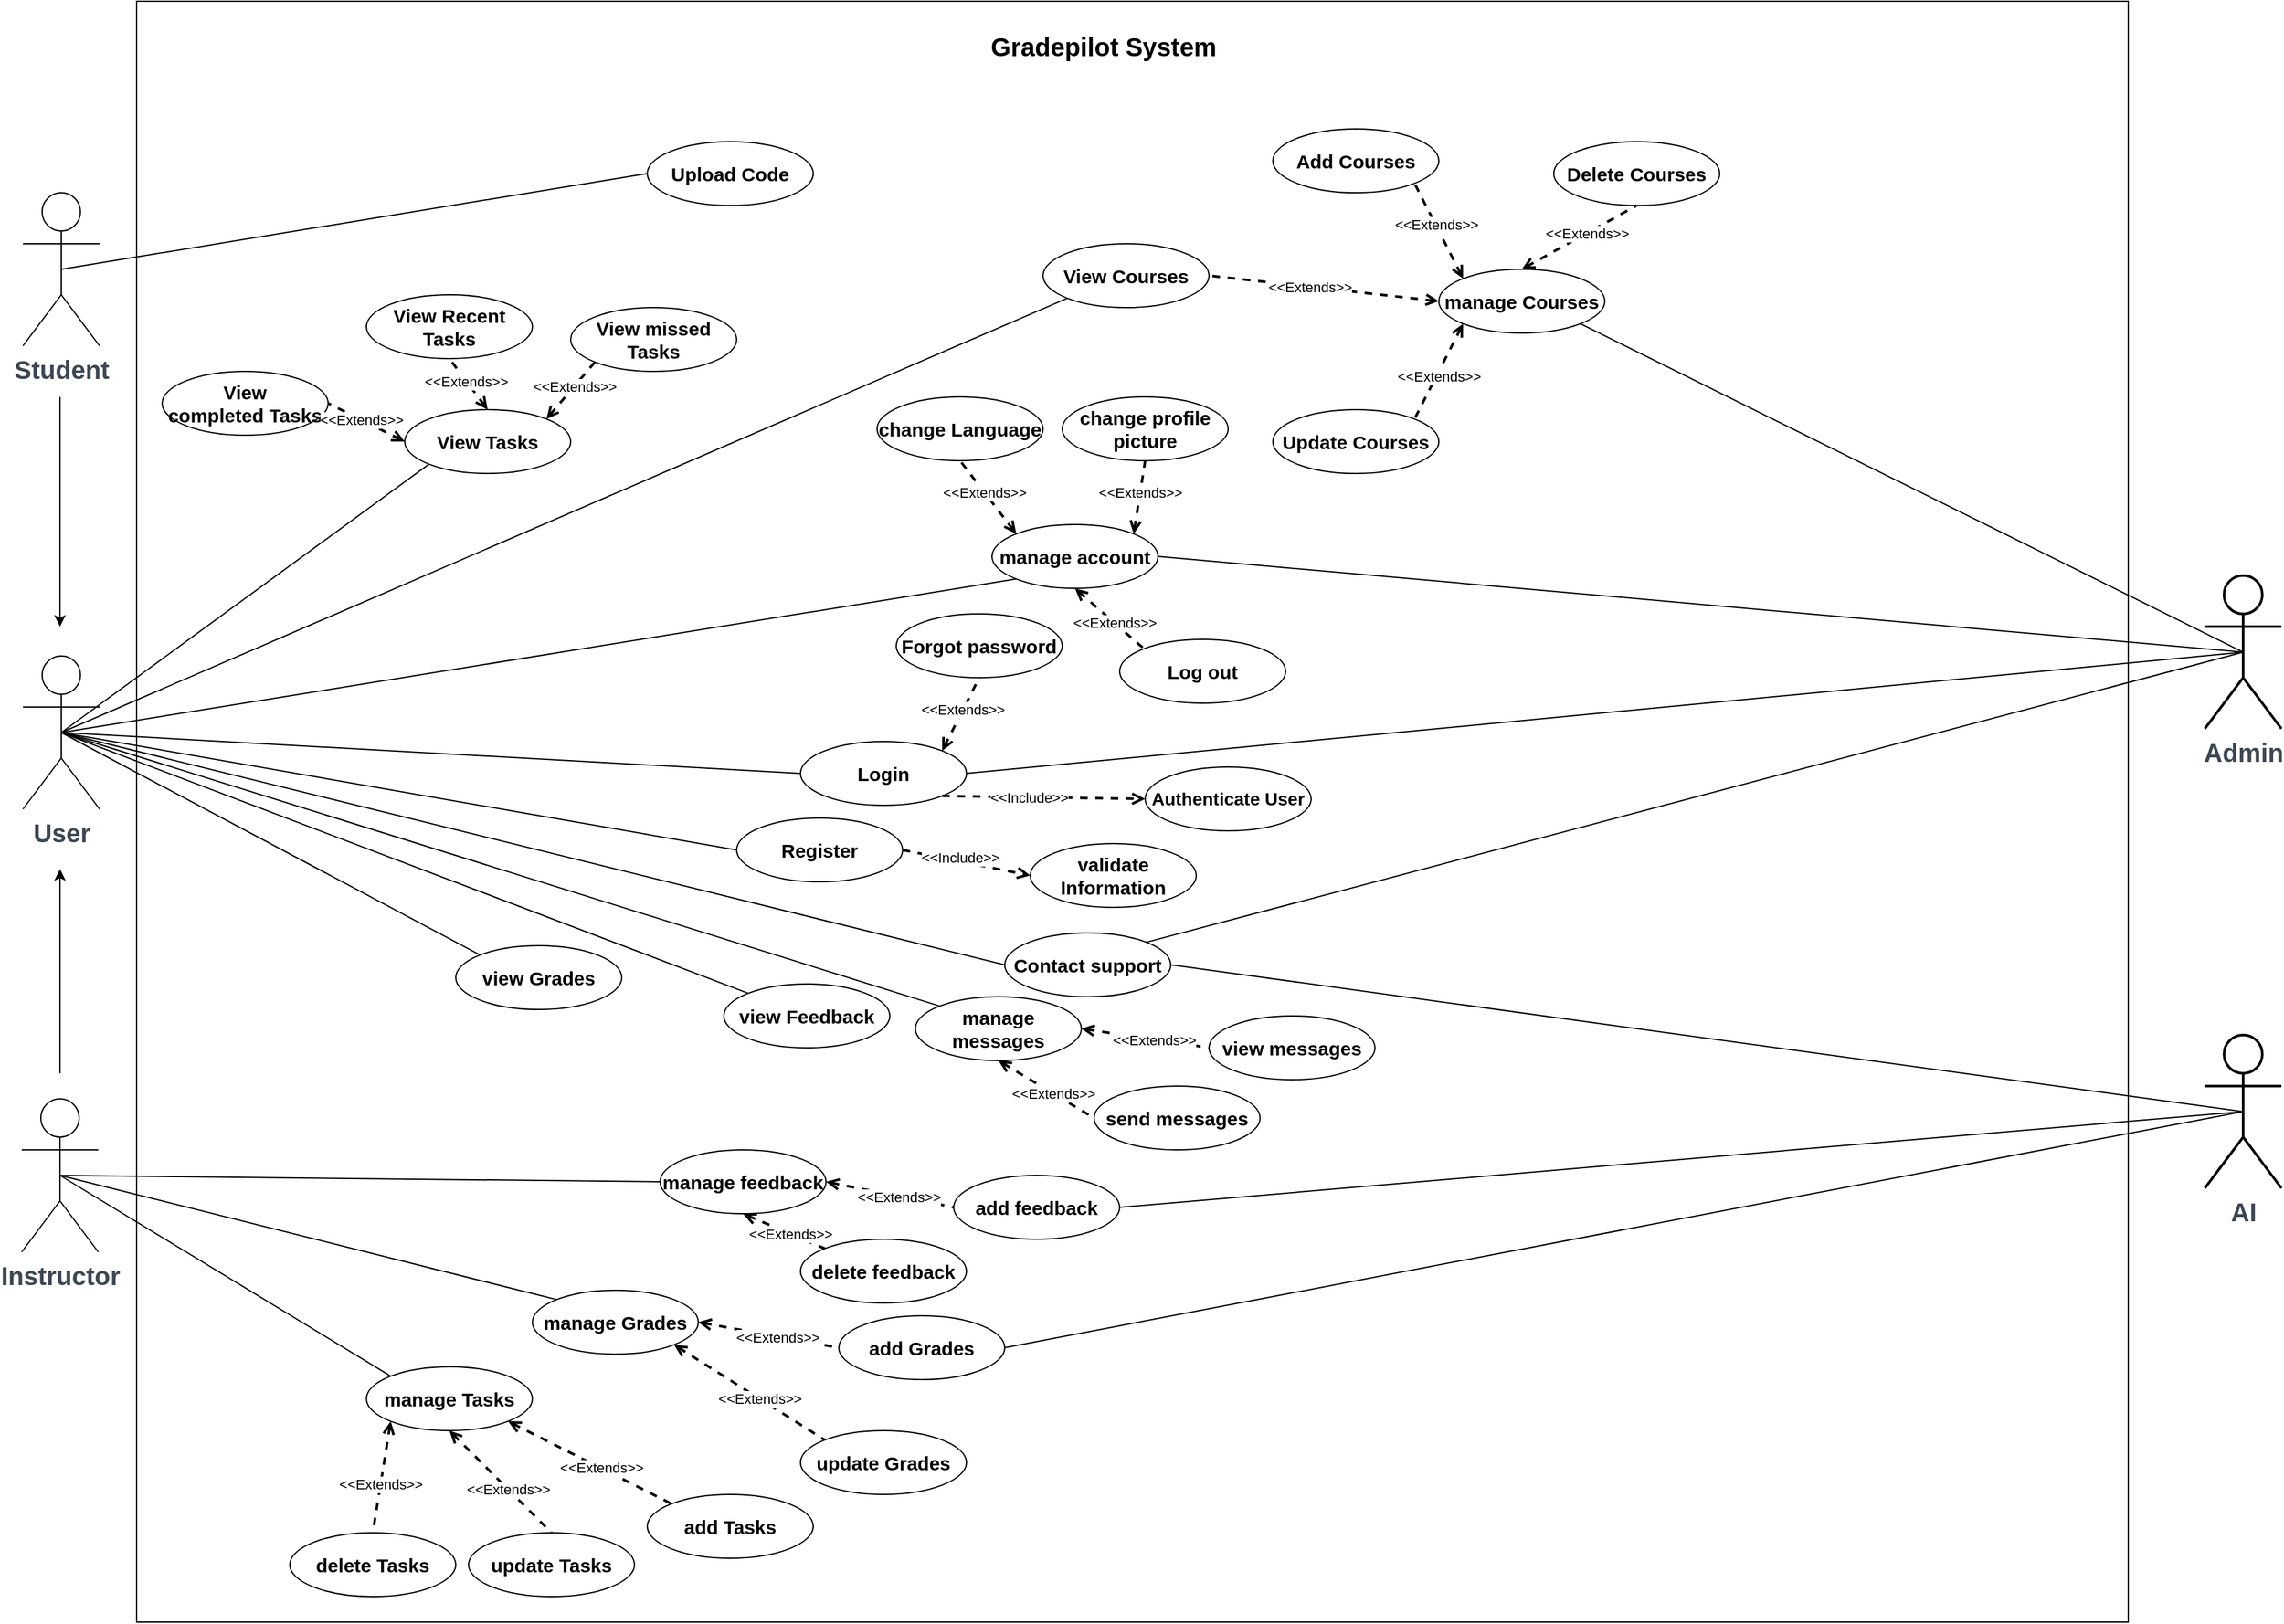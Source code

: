 <mxfile version="24.3.1" type="github" pages="2">
  <diagram id="C5RBs43oDa-KdzZeNtuy" name="Page-1">
    <mxGraphModel dx="1985" dy="1135" grid="1" gridSize="10" guides="1" tooltips="1" connect="1" arrows="1" fold="1" page="1" pageScale="1" pageWidth="200000" pageHeight="200000" math="0" shadow="0">
      <root>
        <mxCell id="WIyWlLk6GJQsqaUBKTNV-0" />
        <mxCell id="WIyWlLk6GJQsqaUBKTNV-1" parent="WIyWlLk6GJQsqaUBKTNV-0" />
        <mxCell id="EzpZir944E85K8thCq4u-3" value="&lt;span style=&quot;color: rgb(61, 71, 82); font-size: 20px; text-wrap: wrap;&quot;&gt;Instructor&lt;/span&gt;" style="shape=umlActor;verticalLabelPosition=bottom;verticalAlign=top;html=1;outlineConnect=0;fontSize=20;fontStyle=1" parent="WIyWlLk6GJQsqaUBKTNV-1" vertex="1">
          <mxGeometry x="570" y="1130" width="60" height="120" as="geometry" />
        </mxCell>
        <mxCell id="EzpZir944E85K8thCq4u-5" value="&lt;span style=&quot;color: rgb(61, 71, 82); font-size: 20px; text-wrap: wrap;&quot;&gt;Student&lt;/span&gt;" style="shape=umlActor;verticalLabelPosition=bottom;verticalAlign=top;html=1;outlineConnect=0;fontSize=20;fontStyle=1" parent="WIyWlLk6GJQsqaUBKTNV-1" vertex="1">
          <mxGeometry x="571" y="420" width="60" height="120" as="geometry" />
        </mxCell>
        <mxCell id="EzpZir944E85K8thCq4u-6" value="&lt;span style=&quot;color: rgb(61, 71, 82); font-size: 20px; text-wrap: wrap;&quot;&gt;User&lt;/span&gt;" style="shape=umlActor;verticalLabelPosition=bottom;verticalAlign=top;html=1;outlineConnect=0;fontSize=20;fontStyle=1" parent="WIyWlLk6GJQsqaUBKTNV-1" vertex="1">
          <mxGeometry x="571" y="783" width="60" height="120" as="geometry" />
        </mxCell>
        <mxCell id="EzpZir944E85K8thCq4u-7" value="&lt;span style=&quot;color: rgb(61, 71, 82); font-size: 20px; text-wrap: wrap;&quot;&gt;Admin&lt;/span&gt;" style="shape=umlActor;verticalLabelPosition=bottom;verticalAlign=top;html=1;outlineConnect=0;strokeWidth=2;fontSize=20;fontStyle=1" parent="WIyWlLk6GJQsqaUBKTNV-1" vertex="1">
          <mxGeometry x="2280" y="720" width="60" height="120" as="geometry" />
        </mxCell>
        <mxCell id="EzpZir944E85K8thCq4u-10" value="&lt;span style=&quot;color: rgb(61, 71, 82); font-size: 20px; text-wrap: wrap;&quot;&gt;AI&lt;/span&gt;" style="shape=umlActor;verticalLabelPosition=bottom;verticalAlign=top;html=1;outlineConnect=0;strokeWidth=2;fontSize=20;fontStyle=1" parent="WIyWlLk6GJQsqaUBKTNV-1" vertex="1">
          <mxGeometry x="2280" y="1080" width="60" height="120" as="geometry" />
        </mxCell>
        <mxCell id="EzpZir944E85K8thCq4u-12" value="" style="endArrow=none;html=1;rounded=0;exitX=0.5;exitY=0.5;exitDx=0;exitDy=0;exitPerimeter=0;entryX=0;entryY=1;entryDx=0;entryDy=0;" parent="WIyWlLk6GJQsqaUBKTNV-1" source="EzpZir944E85K8thCq4u-6" target="EzpZir944E85K8thCq4u-13" edge="1">
          <mxGeometry width="50" height="50" relative="1" as="geometry">
            <mxPoint x="1170" y="800" as="sourcePoint" />
            <mxPoint x="1220" y="750" as="targetPoint" />
          </mxGeometry>
        </mxCell>
        <mxCell id="EzpZir944E85K8thCq4u-13" value="&lt;font style=&quot;font-size: 15px;&quot;&gt;&lt;b&gt;View Courses&lt;/b&gt;&lt;/font&gt;" style="ellipse;whiteSpace=wrap;html=1;fillColor=default;" parent="WIyWlLk6GJQsqaUBKTNV-1" vertex="1">
          <mxGeometry x="1370" y="460" width="130" height="50" as="geometry" />
        </mxCell>
        <mxCell id="EzpZir944E85K8thCq4u-20" value="&lt;font style=&quot;font-size: 15px;&quot;&gt;&lt;b&gt;Login&lt;/b&gt;&lt;/font&gt;" style="ellipse;whiteSpace=wrap;html=1;fillColor=default;" parent="WIyWlLk6GJQsqaUBKTNV-1" vertex="1">
          <mxGeometry x="1180" y="850" width="130" height="50" as="geometry" />
        </mxCell>
        <mxCell id="EzpZir944E85K8thCq4u-21" value="&lt;font style=&quot;font-size: 15px;&quot;&gt;&lt;b&gt;Forgot password&lt;/b&gt;&lt;/font&gt;" style="ellipse;whiteSpace=wrap;html=1;fillColor=default;" parent="WIyWlLk6GJQsqaUBKTNV-1" vertex="1">
          <mxGeometry x="1255" y="750" width="130" height="50" as="geometry" />
        </mxCell>
        <mxCell id="EzpZir944E85K8thCq4u-22" value="&lt;font size=&quot;1&quot; style=&quot;&quot;&gt;&lt;b style=&quot;font-size: 14px;&quot;&gt;Authenticate User&lt;/b&gt;&lt;/font&gt;" style="ellipse;whiteSpace=wrap;html=1;fillColor=default;" parent="WIyWlLk6GJQsqaUBKTNV-1" vertex="1">
          <mxGeometry x="1450" y="870" width="130" height="50" as="geometry" />
        </mxCell>
        <mxCell id="EzpZir944E85K8thCq4u-23" value="" style="endArrow=none;html=1;rounded=0;entryX=0;entryY=0.5;entryDx=0;entryDy=0;exitX=0.5;exitY=0.5;exitDx=0;exitDy=0;exitPerimeter=0;" parent="WIyWlLk6GJQsqaUBKTNV-1" source="EzpZir944E85K8thCq4u-6" target="EzpZir944E85K8thCq4u-20" edge="1">
          <mxGeometry width="50" height="50" relative="1" as="geometry">
            <mxPoint x="766" y="878" as="sourcePoint" />
            <mxPoint x="1021" y="865" as="targetPoint" />
          </mxGeometry>
        </mxCell>
        <mxCell id="EzpZir944E85K8thCq4u-28" value="" style="endArrow=none;dashed=1;html=1;rounded=0;entryX=0.5;entryY=1;entryDx=0;entryDy=0;exitX=1;exitY=0;exitDx=0;exitDy=0;startArrow=open;startFill=0;strokeWidth=2;" parent="WIyWlLk6GJQsqaUBKTNV-1" source="EzpZir944E85K8thCq4u-20" target="EzpZir944E85K8thCq4u-21" edge="1">
          <mxGeometry width="50" height="50" relative="1" as="geometry">
            <mxPoint x="1380" y="920" as="sourcePoint" />
            <mxPoint x="1430" y="870" as="targetPoint" />
          </mxGeometry>
        </mxCell>
        <mxCell id="EzpZir944E85K8thCq4u-29" value="&amp;lt;&amp;lt;Extends&amp;gt;&amp;gt;" style="edgeLabel;html=1;align=center;verticalAlign=middle;resizable=0;points=[];" parent="EzpZir944E85K8thCq4u-28" vertex="1" connectable="0">
          <mxGeometry x="0.128" relative="1" as="geometry">
            <mxPoint as="offset" />
          </mxGeometry>
        </mxCell>
        <mxCell id="EzpZir944E85K8thCq4u-30" value="" style="endArrow=open;dashed=1;html=1;rounded=0;entryX=0;entryY=0.5;entryDx=0;entryDy=0;exitX=1;exitY=1;exitDx=0;exitDy=0;strokeWidth=2;endFill=0;" parent="WIyWlLk6GJQsqaUBKTNV-1" source="EzpZir944E85K8thCq4u-20" target="EzpZir944E85K8thCq4u-22" edge="1">
          <mxGeometry width="50" height="50" relative="1" as="geometry">
            <mxPoint x="1350" y="910" as="sourcePoint" />
            <mxPoint x="1400" y="860" as="targetPoint" />
          </mxGeometry>
        </mxCell>
        <mxCell id="EzpZir944E85K8thCq4u-31" value="&amp;lt;&amp;lt;Include&amp;gt;&amp;gt;" style="edgeLabel;html=1;align=center;verticalAlign=middle;resizable=0;points=[];" parent="EzpZir944E85K8thCq4u-30" vertex="1" connectable="0">
          <mxGeometry x="-0.154" relative="1" as="geometry">
            <mxPoint as="offset" />
          </mxGeometry>
        </mxCell>
        <mxCell id="EzpZir944E85K8thCq4u-32" value="" style="endArrow=none;html=1;rounded=0;entryX=1;entryY=0.5;entryDx=0;entryDy=0;exitX=0.5;exitY=0.5;exitDx=0;exitDy=0;exitPerimeter=0;" parent="WIyWlLk6GJQsqaUBKTNV-1" source="EzpZir944E85K8thCq4u-7" target="EzpZir944E85K8thCq4u-20" edge="1">
          <mxGeometry width="50" height="50" relative="1" as="geometry">
            <mxPoint x="776" y="888" as="sourcePoint" />
            <mxPoint x="1031" y="875" as="targetPoint" />
          </mxGeometry>
        </mxCell>
        <mxCell id="EzpZir944E85K8thCq4u-33" value="&lt;font style=&quot;font-size: 15px;&quot;&gt;&lt;b&gt;Register&lt;/b&gt;&lt;/font&gt;" style="ellipse;whiteSpace=wrap;html=1;fillColor=default;" parent="WIyWlLk6GJQsqaUBKTNV-1" vertex="1">
          <mxGeometry x="1130" y="910" width="130" height="50" as="geometry" />
        </mxCell>
        <mxCell id="EzpZir944E85K8thCq4u-34" value="" style="endArrow=none;html=1;rounded=0;entryX=0;entryY=0.5;entryDx=0;entryDy=0;exitX=0.5;exitY=0.5;exitDx=0;exitDy=0;exitPerimeter=0;" parent="WIyWlLk6GJQsqaUBKTNV-1" source="EzpZir944E85K8thCq4u-6" target="EzpZir944E85K8thCq4u-33" edge="1">
          <mxGeometry width="50" height="50" relative="1" as="geometry">
            <mxPoint x="776" y="888" as="sourcePoint" />
            <mxPoint x="1031" y="875" as="targetPoint" />
          </mxGeometry>
        </mxCell>
        <mxCell id="EzpZir944E85K8thCq4u-35" value="&lt;font style=&quot;font-size: 15px;&quot;&gt;&lt;b&gt;validate Information&lt;/b&gt;&lt;/font&gt;" style="ellipse;whiteSpace=wrap;html=1;fillColor=default;" parent="WIyWlLk6GJQsqaUBKTNV-1" vertex="1">
          <mxGeometry x="1360" y="930" width="130" height="50" as="geometry" />
        </mxCell>
        <mxCell id="EzpZir944E85K8thCq4u-37" value="" style="endArrow=open;dashed=1;html=1;rounded=0;entryX=0;entryY=0.5;entryDx=0;entryDy=0;exitX=1;exitY=0.5;exitDx=0;exitDy=0;strokeWidth=2;endFill=0;" parent="WIyWlLk6GJQsqaUBKTNV-1" source="EzpZir944E85K8thCq4u-33" target="EzpZir944E85K8thCq4u-35" edge="1">
          <mxGeometry width="50" height="50" relative="1" as="geometry">
            <mxPoint x="1301" y="903" as="sourcePoint" />
            <mxPoint x="1380" y="935" as="targetPoint" />
          </mxGeometry>
        </mxCell>
        <mxCell id="EzpZir944E85K8thCq4u-38" value="&amp;lt;&amp;lt;Include&amp;gt;&amp;gt;" style="edgeLabel;html=1;align=center;verticalAlign=middle;resizable=0;points=[];" parent="EzpZir944E85K8thCq4u-37" vertex="1" connectable="0">
          <mxGeometry x="-0.154" relative="1" as="geometry">
            <mxPoint x="3" y="-3" as="offset" />
          </mxGeometry>
        </mxCell>
        <mxCell id="EzpZir944E85K8thCq4u-39" value="&lt;font style=&quot;font-size: 15px;&quot;&gt;&lt;b&gt;manage account&lt;/b&gt;&lt;/font&gt;" style="ellipse;whiteSpace=wrap;html=1;fillColor=default;" parent="WIyWlLk6GJQsqaUBKTNV-1" vertex="1">
          <mxGeometry x="1330" y="680" width="130" height="50" as="geometry" />
        </mxCell>
        <mxCell id="EzpZir944E85K8thCq4u-40" value="&lt;font style=&quot;font-size: 15px;&quot;&gt;&lt;b&gt;change profile picture&lt;/b&gt;&lt;/font&gt;" style="ellipse;whiteSpace=wrap;html=1;fillColor=default;" parent="WIyWlLk6GJQsqaUBKTNV-1" vertex="1">
          <mxGeometry x="1385" y="580" width="130" height="50" as="geometry" />
        </mxCell>
        <mxCell id="EzpZir944E85K8thCq4u-41" value="" style="endArrow=none;dashed=1;html=1;rounded=0;entryX=0.5;entryY=1;entryDx=0;entryDy=0;exitX=1;exitY=0;exitDx=0;exitDy=0;startArrow=open;startFill=0;strokeWidth=2;" parent="WIyWlLk6GJQsqaUBKTNV-1" source="EzpZir944E85K8thCq4u-39" target="EzpZir944E85K8thCq4u-40" edge="1">
          <mxGeometry width="50" height="50" relative="1" as="geometry">
            <mxPoint x="1271" y="867" as="sourcePoint" />
            <mxPoint x="1350" y="805" as="targetPoint" />
          </mxGeometry>
        </mxCell>
        <mxCell id="EzpZir944E85K8thCq4u-42" value="&amp;lt;&amp;lt;Extends&amp;gt;&amp;gt;" style="edgeLabel;html=1;align=center;verticalAlign=middle;resizable=0;points=[];" parent="EzpZir944E85K8thCq4u-41" vertex="1" connectable="0">
          <mxGeometry x="0.128" relative="1" as="geometry">
            <mxPoint as="offset" />
          </mxGeometry>
        </mxCell>
        <mxCell id="EzpZir944E85K8thCq4u-44" value="" style="endArrow=none;html=1;rounded=0;entryX=0;entryY=1;entryDx=0;entryDy=0;exitX=0.5;exitY=0.5;exitDx=0;exitDy=0;exitPerimeter=0;" parent="WIyWlLk6GJQsqaUBKTNV-1" source="EzpZir944E85K8thCq4u-6" target="EzpZir944E85K8thCq4u-39" edge="1">
          <mxGeometry width="50" height="50" relative="1" as="geometry">
            <mxPoint x="730" y="888" as="sourcePoint" />
            <mxPoint x="1130" y="725" as="targetPoint" />
          </mxGeometry>
        </mxCell>
        <mxCell id="EzpZir944E85K8thCq4u-46" value="" style="endArrow=none;html=1;rounded=0;entryX=1;entryY=0.5;entryDx=0;entryDy=0;exitX=0.5;exitY=0.5;exitDx=0;exitDy=0;exitPerimeter=0;" parent="WIyWlLk6GJQsqaUBKTNV-1" source="EzpZir944E85K8thCq4u-7" target="EzpZir944E85K8thCq4u-39" edge="1">
          <mxGeometry width="50" height="50" relative="1" as="geometry">
            <mxPoint x="775" y="888" as="sourcePoint" />
            <mxPoint x="1349" y="723" as="targetPoint" />
          </mxGeometry>
        </mxCell>
        <mxCell id="EzpZir944E85K8thCq4u-47" value="&lt;span style=&quot;font-size: 15px;&quot;&gt;&lt;b&gt;change Language&lt;/b&gt;&lt;/span&gt;" style="ellipse;whiteSpace=wrap;html=1;fillColor=default;" parent="WIyWlLk6GJQsqaUBKTNV-1" vertex="1">
          <mxGeometry x="1240" y="580" width="130" height="50" as="geometry" />
        </mxCell>
        <mxCell id="EzpZir944E85K8thCq4u-48" value="" style="endArrow=none;dashed=1;html=1;rounded=0;entryX=0.5;entryY=1;entryDx=0;entryDy=0;exitX=0;exitY=0;exitDx=0;exitDy=0;startArrow=open;startFill=0;strokeWidth=2;" parent="WIyWlLk6GJQsqaUBKTNV-1" source="EzpZir944E85K8thCq4u-39" target="EzpZir944E85K8thCq4u-47" edge="1">
          <mxGeometry width="50" height="50" relative="1" as="geometry">
            <mxPoint x="1442" y="688" as="sourcePoint" />
            <mxPoint x="1508" y="642" as="targetPoint" />
          </mxGeometry>
        </mxCell>
        <mxCell id="EzpZir944E85K8thCq4u-49" value="&amp;lt;&amp;lt;Extends&amp;gt;&amp;gt;" style="edgeLabel;html=1;align=center;verticalAlign=middle;resizable=0;points=[];" parent="EzpZir944E85K8thCq4u-48" vertex="1" connectable="0">
          <mxGeometry x="0.128" relative="1" as="geometry">
            <mxPoint as="offset" />
          </mxGeometry>
        </mxCell>
        <mxCell id="EzpZir944E85K8thCq4u-50" value="&lt;span style=&quot;font-size: 15px;&quot;&gt;&lt;b&gt;Log out&lt;/b&gt;&lt;/span&gt;" style="ellipse;whiteSpace=wrap;html=1;fillColor=default;" parent="WIyWlLk6GJQsqaUBKTNV-1" vertex="1">
          <mxGeometry x="1430" y="770" width="130" height="50" as="geometry" />
        </mxCell>
        <mxCell id="EzpZir944E85K8thCq4u-51" value="" style="endArrow=none;dashed=1;html=1;rounded=0;entryX=0;entryY=0;entryDx=0;entryDy=0;exitX=0.5;exitY=1;exitDx=0;exitDy=0;startArrow=open;startFill=0;strokeWidth=2;" parent="WIyWlLk6GJQsqaUBKTNV-1" source="EzpZir944E85K8thCq4u-39" target="EzpZir944E85K8thCq4u-50" edge="1">
          <mxGeometry width="50" height="50" relative="1" as="geometry">
            <mxPoint x="1395" y="680" as="sourcePoint" />
            <mxPoint x="1395" y="630" as="targetPoint" />
          </mxGeometry>
        </mxCell>
        <mxCell id="EzpZir944E85K8thCq4u-52" value="&amp;lt;&amp;lt;Extends&amp;gt;&amp;gt;" style="edgeLabel;html=1;align=center;verticalAlign=middle;resizable=0;points=[];" parent="EzpZir944E85K8thCq4u-51" vertex="1" connectable="0">
          <mxGeometry x="0.128" relative="1" as="geometry">
            <mxPoint as="offset" />
          </mxGeometry>
        </mxCell>
        <mxCell id="EzpZir944E85K8thCq4u-53" value="&lt;font style=&quot;font-size: 15px;&quot;&gt;&lt;b&gt;Contact support&lt;/b&gt;&lt;/font&gt;" style="ellipse;whiteSpace=wrap;html=1;fillColor=default;" parent="WIyWlLk6GJQsqaUBKTNV-1" vertex="1">
          <mxGeometry x="1340" y="1000" width="130" height="50" as="geometry" />
        </mxCell>
        <mxCell id="EzpZir944E85K8thCq4u-54" value="" style="endArrow=none;html=1;rounded=0;entryX=0;entryY=0.5;entryDx=0;entryDy=0;exitX=0.5;exitY=0.5;exitDx=0;exitDy=0;exitPerimeter=0;" parent="WIyWlLk6GJQsqaUBKTNV-1" source="EzpZir944E85K8thCq4u-6" target="EzpZir944E85K8thCq4u-53" edge="1">
          <mxGeometry width="50" height="50" relative="1" as="geometry">
            <mxPoint x="775" y="888" as="sourcePoint" />
            <mxPoint x="1170" y="995" as="targetPoint" />
          </mxGeometry>
        </mxCell>
        <mxCell id="EzpZir944E85K8thCq4u-55" value="" style="endArrow=none;html=1;rounded=0;entryX=0.5;entryY=0.5;entryDx=0;entryDy=0;exitX=1;exitY=0;exitDx=0;exitDy=0;entryPerimeter=0;" parent="WIyWlLk6GJQsqaUBKTNV-1" source="EzpZir944E85K8thCq4u-53" target="EzpZir944E85K8thCq4u-7" edge="1">
          <mxGeometry width="50" height="50" relative="1" as="geometry">
            <mxPoint x="775" y="888" as="sourcePoint" />
            <mxPoint x="1450" y="1125" as="targetPoint" />
          </mxGeometry>
        </mxCell>
        <mxCell id="EzpZir944E85K8thCq4u-56" value="" style="endArrow=none;html=1;rounded=0;entryX=0.5;entryY=0.5;entryDx=0;entryDy=0;exitX=1;exitY=0.5;exitDx=0;exitDy=0;entryPerimeter=0;" parent="WIyWlLk6GJQsqaUBKTNV-1" source="EzpZir944E85K8thCq4u-53" target="EzpZir944E85K8thCq4u-10" edge="1">
          <mxGeometry width="50" height="50" relative="1" as="geometry">
            <mxPoint x="1562" y="1108" as="sourcePoint" />
            <mxPoint x="1975" y="745" as="targetPoint" />
          </mxGeometry>
        </mxCell>
        <mxCell id="EzpZir944E85K8thCq4u-57" value="&lt;font style=&quot;font-size: 15px;&quot;&gt;&lt;b&gt;manage Courses&lt;/b&gt;&lt;/font&gt;" style="ellipse;whiteSpace=wrap;html=1;fillColor=default;" parent="WIyWlLk6GJQsqaUBKTNV-1" vertex="1">
          <mxGeometry x="1680" y="480" width="130" height="50" as="geometry" />
        </mxCell>
        <mxCell id="EzpZir944E85K8thCq4u-58" value="" style="endArrow=none;html=1;rounded=0;exitX=0.5;exitY=0.5;exitDx=0;exitDy=0;exitPerimeter=0;entryX=1;entryY=1;entryDx=0;entryDy=0;" parent="WIyWlLk6GJQsqaUBKTNV-1" source="EzpZir944E85K8thCq4u-7" target="EzpZir944E85K8thCq4u-57" edge="1">
          <mxGeometry width="50" height="50" relative="1" as="geometry">
            <mxPoint x="775" y="888" as="sourcePoint" />
            <mxPoint x="1139" y="693" as="targetPoint" />
          </mxGeometry>
        </mxCell>
        <mxCell id="EzpZir944E85K8thCq4u-59" value="&lt;font style=&quot;&quot;&gt;&lt;span style=&quot;font-size: 15px;&quot;&gt;&lt;b&gt;Delete&amp;nbsp;&lt;/b&gt;&lt;/span&gt;&lt;b style=&quot;font-size: 15px;&quot;&gt;Courses&lt;/b&gt;&lt;/font&gt;" style="ellipse;whiteSpace=wrap;html=1;fillColor=default;" parent="WIyWlLk6GJQsqaUBKTNV-1" vertex="1">
          <mxGeometry x="1770" y="380" width="130" height="50" as="geometry" />
        </mxCell>
        <mxCell id="EzpZir944E85K8thCq4u-60" value="&lt;font style=&quot;font-size: 15px;&quot;&gt;&lt;b&gt;Add Courses&lt;/b&gt;&lt;/font&gt;" style="ellipse;whiteSpace=wrap;html=1;fillColor=default;" parent="WIyWlLk6GJQsqaUBKTNV-1" vertex="1">
          <mxGeometry x="1550" y="370" width="130" height="50" as="geometry" />
        </mxCell>
        <mxCell id="EzpZir944E85K8thCq4u-61" value="" style="endArrow=none;dashed=1;html=1;rounded=0;entryX=1;entryY=1;entryDx=0;entryDy=0;exitX=0;exitY=0;exitDx=0;exitDy=0;startArrow=open;startFill=0;strokeWidth=2;" parent="WIyWlLk6GJQsqaUBKTNV-1" source="EzpZir944E85K8thCq4u-57" target="EzpZir944E85K8thCq4u-60" edge="1">
          <mxGeometry width="50" height="50" relative="1" as="geometry">
            <mxPoint x="1441" y="687" as="sourcePoint" />
            <mxPoint x="1509" y="643" as="targetPoint" />
          </mxGeometry>
        </mxCell>
        <mxCell id="EzpZir944E85K8thCq4u-62" value="&amp;lt;&amp;lt;Extends&amp;gt;&amp;gt;" style="edgeLabel;html=1;align=center;verticalAlign=middle;resizable=0;points=[];" parent="EzpZir944E85K8thCq4u-61" vertex="1" connectable="0">
          <mxGeometry x="0.128" relative="1" as="geometry">
            <mxPoint as="offset" />
          </mxGeometry>
        </mxCell>
        <mxCell id="EzpZir944E85K8thCq4u-63" value="" style="endArrow=none;dashed=1;html=1;rounded=0;entryX=0.5;entryY=1;entryDx=0;entryDy=0;exitX=0.5;exitY=0;exitDx=0;exitDy=0;startArrow=open;startFill=0;strokeWidth=2;" parent="WIyWlLk6GJQsqaUBKTNV-1" source="EzpZir944E85K8thCq4u-57" target="EzpZir944E85K8thCq4u-59" edge="1">
          <mxGeometry width="50" height="50" relative="1" as="geometry">
            <mxPoint x="1690" y="625" as="sourcePoint" />
            <mxPoint x="1651" y="563" as="targetPoint" />
          </mxGeometry>
        </mxCell>
        <mxCell id="EzpZir944E85K8thCq4u-64" value="&amp;lt;&amp;lt;Extends&amp;gt;&amp;gt;" style="edgeLabel;html=1;align=center;verticalAlign=middle;resizable=0;points=[];" parent="EzpZir944E85K8thCq4u-63" vertex="1" connectable="0">
          <mxGeometry x="0.128" relative="1" as="geometry">
            <mxPoint as="offset" />
          </mxGeometry>
        </mxCell>
        <mxCell id="EzpZir944E85K8thCq4u-65" value="&lt;font style=&quot;&quot;&gt;&lt;span style=&quot;font-size: 15px;&quot;&gt;&lt;b&gt;Update&amp;nbsp;&lt;/b&gt;&lt;/span&gt;&lt;b style=&quot;font-size: 15px;&quot;&gt;Courses&lt;/b&gt;&lt;/font&gt;" style="ellipse;whiteSpace=wrap;html=1;fillColor=default;" parent="WIyWlLk6GJQsqaUBKTNV-1" vertex="1">
          <mxGeometry x="1550" y="590" width="130" height="50" as="geometry" />
        </mxCell>
        <mxCell id="EzpZir944E85K8thCq4u-66" value="" style="endArrow=none;dashed=1;html=1;rounded=0;entryX=1;entryY=0;entryDx=0;entryDy=0;exitX=0;exitY=1;exitDx=0;exitDy=0;startArrow=open;startFill=0;strokeWidth=2;" parent="WIyWlLk6GJQsqaUBKTNV-1" source="EzpZir944E85K8thCq4u-57" target="EzpZir944E85K8thCq4u-65" edge="1">
          <mxGeometry width="50" height="50" relative="1" as="geometry">
            <mxPoint x="1755" y="600" as="sourcePoint" />
            <mxPoint x="1745" y="530" as="targetPoint" />
          </mxGeometry>
        </mxCell>
        <mxCell id="EzpZir944E85K8thCq4u-67" value="&amp;lt;&amp;lt;Extends&amp;gt;&amp;gt;" style="edgeLabel;html=1;align=center;verticalAlign=middle;resizable=0;points=[];" parent="EzpZir944E85K8thCq4u-66" vertex="1" connectable="0">
          <mxGeometry x="0.128" relative="1" as="geometry">
            <mxPoint x="2" y="-1" as="offset" />
          </mxGeometry>
        </mxCell>
        <mxCell id="EzpZir944E85K8thCq4u-68" value="&lt;font style=&quot;font-size: 15px;&quot;&gt;&lt;b&gt;view Grades&lt;/b&gt;&lt;/font&gt;" style="ellipse;whiteSpace=wrap;html=1;fillColor=default;" parent="WIyWlLk6GJQsqaUBKTNV-1" vertex="1">
          <mxGeometry x="910" y="1010" width="130" height="50" as="geometry" />
        </mxCell>
        <mxCell id="EzpZir944E85K8thCq4u-69" value="&lt;font style=&quot;font-size: 15px;&quot;&gt;&lt;b&gt;view Feedback&lt;/b&gt;&lt;/font&gt;" style="ellipse;whiteSpace=wrap;html=1;fillColor=default;" parent="WIyWlLk6GJQsqaUBKTNV-1" vertex="1">
          <mxGeometry x="1120" y="1040" width="130" height="50" as="geometry" />
        </mxCell>
        <mxCell id="EzpZir944E85K8thCq4u-70" value="" style="endArrow=none;html=1;rounded=0;entryX=0;entryY=0;entryDx=0;entryDy=0;exitX=0.5;exitY=0.5;exitDx=0;exitDy=0;exitPerimeter=0;" parent="WIyWlLk6GJQsqaUBKTNV-1" source="EzpZir944E85K8thCq4u-6" target="EzpZir944E85K8thCq4u-76" edge="1">
          <mxGeometry width="50" height="50" relative="1" as="geometry">
            <mxPoint x="775" y="888" as="sourcePoint" />
            <mxPoint x="1450" y="1125" as="targetPoint" />
          </mxGeometry>
        </mxCell>
        <mxCell id="EzpZir944E85K8thCq4u-71" value="" style="endArrow=none;html=1;rounded=0;entryX=0;entryY=0;entryDx=0;entryDy=0;exitX=0.5;exitY=0.5;exitDx=0;exitDy=0;exitPerimeter=0;" parent="WIyWlLk6GJQsqaUBKTNV-1" source="EzpZir944E85K8thCq4u-6" target="EzpZir944E85K8thCq4u-69" edge="1">
          <mxGeometry width="50" height="50" relative="1" as="geometry">
            <mxPoint x="775" y="888" as="sourcePoint" />
            <mxPoint x="1319" y="1127" as="targetPoint" />
          </mxGeometry>
        </mxCell>
        <mxCell id="EzpZir944E85K8thCq4u-72" value="&lt;span style=&quot;font-size: 15px;&quot;&gt;&lt;b&gt;Upload Code&lt;/b&gt;&lt;/span&gt;" style="ellipse;whiteSpace=wrap;html=1;fillColor=default;" parent="WIyWlLk6GJQsqaUBKTNV-1" vertex="1">
          <mxGeometry x="1060" y="380" width="130" height="50" as="geometry" />
        </mxCell>
        <mxCell id="EzpZir944E85K8thCq4u-73" value="" style="endArrow=none;html=1;rounded=0;entryX=0;entryY=0.5;entryDx=0;entryDy=0;exitX=0.5;exitY=0.5;exitDx=0;exitDy=0;exitPerimeter=0;" parent="WIyWlLk6GJQsqaUBKTNV-1" source="EzpZir944E85K8thCq4u-5" target="EzpZir944E85K8thCq4u-72" edge="1">
          <mxGeometry width="50" height="50" relative="1" as="geometry">
            <mxPoint x="1370" y="1100" as="sourcePoint" />
            <mxPoint x="1420" y="1050" as="targetPoint" />
          </mxGeometry>
        </mxCell>
        <mxCell id="EzpZir944E85K8thCq4u-76" value="&lt;font style=&quot;font-size: 15px;&quot;&gt;&lt;b&gt;manage messages&lt;/b&gt;&lt;/font&gt;" style="ellipse;whiteSpace=wrap;html=1;fillColor=default;" parent="WIyWlLk6GJQsqaUBKTNV-1" vertex="1">
          <mxGeometry x="1270" y="1050" width="130" height="50" as="geometry" />
        </mxCell>
        <mxCell id="EzpZir944E85K8thCq4u-77" value="&lt;font style=&quot;font-size: 15px;&quot;&gt;&lt;b&gt;send messages&lt;/b&gt;&lt;/font&gt;" style="ellipse;whiteSpace=wrap;html=1;fillColor=default;" parent="WIyWlLk6GJQsqaUBKTNV-1" vertex="1">
          <mxGeometry x="1410" y="1120" width="130" height="50" as="geometry" />
        </mxCell>
        <mxCell id="EzpZir944E85K8thCq4u-78" value="&lt;font style=&quot;font-size: 15px;&quot;&gt;&lt;b&gt;view messages&lt;/b&gt;&lt;/font&gt;" style="ellipse;whiteSpace=wrap;html=1;fillColor=default;" parent="WIyWlLk6GJQsqaUBKTNV-1" vertex="1">
          <mxGeometry x="1500" y="1065" width="130" height="50" as="geometry" />
        </mxCell>
        <mxCell id="EzpZir944E85K8thCq4u-79" value="" style="endArrow=none;dashed=1;html=1;rounded=0;entryX=0;entryY=0.5;entryDx=0;entryDy=0;exitX=1;exitY=0.5;exitDx=0;exitDy=0;startArrow=open;startFill=0;strokeWidth=2;" parent="WIyWlLk6GJQsqaUBKTNV-1" source="EzpZir944E85K8thCq4u-76" target="EzpZir944E85K8thCq4u-78" edge="1">
          <mxGeometry width="50" height="50" relative="1" as="geometry">
            <mxPoint x="1301" y="867" as="sourcePoint" />
            <mxPoint x="1330" y="810" as="targetPoint" />
          </mxGeometry>
        </mxCell>
        <mxCell id="EzpZir944E85K8thCq4u-80" value="&amp;lt;&amp;lt;Extends&amp;gt;&amp;gt;" style="edgeLabel;html=1;align=center;verticalAlign=middle;resizable=0;points=[];" parent="EzpZir944E85K8thCq4u-79" vertex="1" connectable="0">
          <mxGeometry x="0.128" relative="1" as="geometry">
            <mxPoint as="offset" />
          </mxGeometry>
        </mxCell>
        <mxCell id="EzpZir944E85K8thCq4u-81" value="" style="endArrow=none;dashed=1;html=1;rounded=0;entryX=0;entryY=0.5;entryDx=0;entryDy=0;exitX=0.5;exitY=1;exitDx=0;exitDy=0;startArrow=open;startFill=0;strokeWidth=2;" parent="WIyWlLk6GJQsqaUBKTNV-1" source="EzpZir944E85K8thCq4u-76" target="EzpZir944E85K8thCq4u-77" edge="1">
          <mxGeometry width="50" height="50" relative="1" as="geometry">
            <mxPoint x="1410" y="1085" as="sourcePoint" />
            <mxPoint x="1499" y="1107" as="targetPoint" />
          </mxGeometry>
        </mxCell>
        <mxCell id="EzpZir944E85K8thCq4u-82" value="&amp;lt;&amp;lt;Extends&amp;gt;&amp;gt;" style="edgeLabel;html=1;align=center;verticalAlign=middle;resizable=0;points=[];" parent="EzpZir944E85K8thCq4u-81" vertex="1" connectable="0">
          <mxGeometry x="0.128" relative="1" as="geometry">
            <mxPoint as="offset" />
          </mxGeometry>
        </mxCell>
        <mxCell id="EzpZir944E85K8thCq4u-84" value="" style="endArrow=none;html=1;rounded=0;entryX=0;entryY=0;entryDx=0;entryDy=0;exitX=0.5;exitY=0.5;exitDx=0;exitDy=0;exitPerimeter=0;" parent="WIyWlLk6GJQsqaUBKTNV-1" source="EzpZir944E85K8thCq4u-6" target="EzpZir944E85K8thCq4u-68" edge="1">
          <mxGeometry width="50" height="50" relative="1" as="geometry">
            <mxPoint x="625" y="833" as="sourcePoint" />
            <mxPoint x="1148" y="1058" as="targetPoint" />
          </mxGeometry>
        </mxCell>
        <mxCell id="EzpZir944E85K8thCq4u-85" value="&lt;font style=&quot;font-size: 15px;&quot;&gt;&lt;b&gt;View Tasks&lt;/b&gt;&lt;/font&gt;" style="ellipse;whiteSpace=wrap;html=1;fillColor=default;" parent="WIyWlLk6GJQsqaUBKTNV-1" vertex="1">
          <mxGeometry x="870" y="590" width="130" height="50" as="geometry" />
        </mxCell>
        <mxCell id="EzpZir944E85K8thCq4u-86" value="" style="endArrow=none;html=1;rounded=0;exitX=0.5;exitY=0.5;exitDx=0;exitDy=0;exitPerimeter=0;entryX=0;entryY=1;entryDx=0;entryDy=0;" parent="WIyWlLk6GJQsqaUBKTNV-1" source="EzpZir944E85K8thCq4u-6" target="EzpZir944E85K8thCq4u-85" edge="1">
          <mxGeometry width="50" height="50" relative="1" as="geometry">
            <mxPoint x="625" y="833" as="sourcePoint" />
            <mxPoint x="1188" y="722" as="targetPoint" />
          </mxGeometry>
        </mxCell>
        <mxCell id="EzpZir944E85K8thCq4u-87" value="&lt;font style=&quot;font-size: 15px;&quot;&gt;&lt;b&gt;View Recent Tasks&lt;/b&gt;&lt;/font&gt;" style="ellipse;whiteSpace=wrap;html=1;fillColor=default;" parent="WIyWlLk6GJQsqaUBKTNV-1" vertex="1">
          <mxGeometry x="840" y="500" width="130" height="50" as="geometry" />
        </mxCell>
        <mxCell id="EzpZir944E85K8thCq4u-88" value="&lt;font style=&quot;font-size: 15px;&quot;&gt;&lt;b&gt;View missed Tasks&lt;/b&gt;&lt;/font&gt;" style="ellipse;whiteSpace=wrap;html=1;fillColor=default;" parent="WIyWlLk6GJQsqaUBKTNV-1" vertex="1">
          <mxGeometry x="1000" y="510" width="130" height="50" as="geometry" />
        </mxCell>
        <mxCell id="EzpZir944E85K8thCq4u-89" value="&lt;font style=&quot;&quot;&gt;&lt;b style=&quot;font-size: 15px;&quot;&gt;View&lt;/b&gt;&lt;/font&gt;&lt;div&gt;&lt;font style=&quot;&quot;&gt;&lt;span style=&quot;font-size: 15px;&quot;&gt;&lt;b&gt;completed&amp;nbsp;&lt;/b&gt;&lt;/span&gt;&lt;b style=&quot;font-size: 15px;&quot;&gt;Tasks&lt;/b&gt;&lt;/font&gt;&lt;/div&gt;" style="ellipse;whiteSpace=wrap;html=1;fillColor=default;" parent="WIyWlLk6GJQsqaUBKTNV-1" vertex="1">
          <mxGeometry x="680" y="560" width="130" height="50" as="geometry" />
        </mxCell>
        <mxCell id="EzpZir944E85K8thCq4u-90" value="" style="endArrow=none;dashed=1;html=1;rounded=0;entryX=0;entryY=1;entryDx=0;entryDy=0;exitX=1;exitY=0;exitDx=0;exitDy=0;startArrow=open;startFill=0;strokeWidth=2;" parent="WIyWlLk6GJQsqaUBKTNV-1" source="EzpZir944E85K8thCq4u-85" target="EzpZir944E85K8thCq4u-88" edge="1">
          <mxGeometry width="50" height="50" relative="1" as="geometry">
            <mxPoint x="1309" y="617" as="sourcePoint" />
            <mxPoint x="1265" y="560" as="targetPoint" />
          </mxGeometry>
        </mxCell>
        <mxCell id="EzpZir944E85K8thCq4u-91" value="&amp;lt;&amp;lt;Extends&amp;gt;&amp;gt;" style="edgeLabel;html=1;align=center;verticalAlign=middle;resizable=0;points=[];" parent="EzpZir944E85K8thCq4u-90" vertex="1" connectable="0">
          <mxGeometry x="0.128" relative="1" as="geometry">
            <mxPoint as="offset" />
          </mxGeometry>
        </mxCell>
        <mxCell id="EzpZir944E85K8thCq4u-92" value="" style="endArrow=none;dashed=1;html=1;rounded=0;entryX=0.5;entryY=1;entryDx=0;entryDy=0;exitX=0.5;exitY=0;exitDx=0;exitDy=0;startArrow=open;startFill=0;strokeWidth=2;" parent="WIyWlLk6GJQsqaUBKTNV-1" source="EzpZir944E85K8thCq4u-85" target="EzpZir944E85K8thCq4u-87" edge="1">
          <mxGeometry width="50" height="50" relative="1" as="geometry">
            <mxPoint x="991" y="607" as="sourcePoint" />
            <mxPoint x="1029" y="563" as="targetPoint" />
          </mxGeometry>
        </mxCell>
        <mxCell id="EzpZir944E85K8thCq4u-93" value="&amp;lt;&amp;lt;Extends&amp;gt;&amp;gt;" style="edgeLabel;html=1;align=center;verticalAlign=middle;resizable=0;points=[];" parent="EzpZir944E85K8thCq4u-92" vertex="1" connectable="0">
          <mxGeometry x="0.128" relative="1" as="geometry">
            <mxPoint as="offset" />
          </mxGeometry>
        </mxCell>
        <mxCell id="EzpZir944E85K8thCq4u-94" value="" style="endArrow=none;dashed=1;html=1;rounded=0;entryX=1;entryY=0.5;entryDx=0;entryDy=0;exitX=0;exitY=0.5;exitDx=0;exitDy=0;startArrow=open;startFill=0;strokeWidth=2;" parent="WIyWlLk6GJQsqaUBKTNV-1" source="EzpZir944E85K8thCq4u-85" target="EzpZir944E85K8thCq4u-89" edge="1">
          <mxGeometry width="50" height="50" relative="1" as="geometry">
            <mxPoint x="945" y="600" as="sourcePoint" />
            <mxPoint x="915" y="560" as="targetPoint" />
          </mxGeometry>
        </mxCell>
        <mxCell id="EzpZir944E85K8thCq4u-95" value="&amp;lt;&amp;lt;Extends&amp;gt;&amp;gt;" style="edgeLabel;html=1;align=center;verticalAlign=middle;resizable=0;points=[];" parent="EzpZir944E85K8thCq4u-94" vertex="1" connectable="0">
          <mxGeometry x="0.128" relative="1" as="geometry">
            <mxPoint as="offset" />
          </mxGeometry>
        </mxCell>
        <mxCell id="EzpZir944E85K8thCq4u-96" value="&lt;font style=&quot;font-size: 15px;&quot;&gt;&lt;b&gt;manage feedback&lt;/b&gt;&lt;/font&gt;" style="ellipse;whiteSpace=wrap;html=1;fillColor=default;" parent="WIyWlLk6GJQsqaUBKTNV-1" vertex="1">
          <mxGeometry x="1070" y="1170" width="130" height="50" as="geometry" />
        </mxCell>
        <mxCell id="EzpZir944E85K8thCq4u-97" value="&lt;font style=&quot;font-size: 15px;&quot;&gt;&lt;b&gt;delete feedback&lt;/b&gt;&lt;/font&gt;" style="ellipse;whiteSpace=wrap;html=1;fillColor=default;" parent="WIyWlLk6GJQsqaUBKTNV-1" vertex="1">
          <mxGeometry x="1180" y="1240" width="130" height="50" as="geometry" />
        </mxCell>
        <mxCell id="EzpZir944E85K8thCq4u-98" value="&lt;font style=&quot;font-size: 15px;&quot;&gt;&lt;b&gt;add feedback&lt;/b&gt;&lt;/font&gt;" style="ellipse;whiteSpace=wrap;html=1;fillColor=default;" parent="WIyWlLk6GJQsqaUBKTNV-1" vertex="1">
          <mxGeometry x="1300" y="1190" width="130" height="50" as="geometry" />
        </mxCell>
        <mxCell id="EzpZir944E85K8thCq4u-99" value="" style="endArrow=none;dashed=1;html=1;rounded=0;entryX=0;entryY=0.5;entryDx=0;entryDy=0;exitX=1;exitY=0.5;exitDx=0;exitDy=0;startArrow=open;startFill=0;strokeWidth=2;" parent="WIyWlLk6GJQsqaUBKTNV-1" source="EzpZir944E85K8thCq4u-96" target="EzpZir944E85K8thCq4u-98" edge="1">
          <mxGeometry width="50" height="50" relative="1" as="geometry">
            <mxPoint x="1345" y="1110" as="sourcePoint" />
            <mxPoint x="1420" y="1155" as="targetPoint" />
          </mxGeometry>
        </mxCell>
        <mxCell id="EzpZir944E85K8thCq4u-100" value="&amp;lt;&amp;lt;Extends&amp;gt;&amp;gt;" style="edgeLabel;html=1;align=center;verticalAlign=middle;resizable=0;points=[];" parent="EzpZir944E85K8thCq4u-99" vertex="1" connectable="0">
          <mxGeometry x="0.128" relative="1" as="geometry">
            <mxPoint as="offset" />
          </mxGeometry>
        </mxCell>
        <mxCell id="EzpZir944E85K8thCq4u-101" value="" style="endArrow=none;dashed=1;html=1;rounded=0;entryX=0;entryY=0;entryDx=0;entryDy=0;exitX=0.5;exitY=1;exitDx=0;exitDy=0;startArrow=open;startFill=0;strokeWidth=2;" parent="WIyWlLk6GJQsqaUBKTNV-1" source="EzpZir944E85K8thCq4u-96" target="EzpZir944E85K8thCq4u-97" edge="1">
          <mxGeometry width="50" height="50" relative="1" as="geometry">
            <mxPoint x="1210" y="1205" as="sourcePoint" />
            <mxPoint x="1290" y="1235" as="targetPoint" />
          </mxGeometry>
        </mxCell>
        <mxCell id="EzpZir944E85K8thCq4u-102" value="&amp;lt;&amp;lt;Extends&amp;gt;&amp;gt;" style="edgeLabel;html=1;align=center;verticalAlign=middle;resizable=0;points=[];" parent="EzpZir944E85K8thCq4u-101" vertex="1" connectable="0">
          <mxGeometry x="0.128" relative="1" as="geometry">
            <mxPoint as="offset" />
          </mxGeometry>
        </mxCell>
        <mxCell id="EzpZir944E85K8thCq4u-103" value="" style="endArrow=none;html=1;rounded=0;entryX=0;entryY=0.5;entryDx=0;entryDy=0;exitX=0.5;exitY=0.5;exitDx=0;exitDy=0;exitPerimeter=0;" parent="WIyWlLk6GJQsqaUBKTNV-1" source="EzpZir944E85K8thCq4u-3" target="EzpZir944E85K8thCq4u-96" edge="1">
          <mxGeometry width="50" height="50" relative="1" as="geometry">
            <mxPoint x="625" y="833" as="sourcePoint" />
            <mxPoint x="988" y="1038" as="targetPoint" />
          </mxGeometry>
        </mxCell>
        <mxCell id="EzpZir944E85K8thCq4u-104" value="" style="endArrow=none;html=1;rounded=0;exitX=1;exitY=0.5;exitDx=0;exitDy=0;entryX=0.5;entryY=0.5;entryDx=0;entryDy=0;entryPerimeter=0;" parent="WIyWlLk6GJQsqaUBKTNV-1" source="EzpZir944E85K8thCq4u-98" target="EzpZir944E85K8thCq4u-10" edge="1">
          <mxGeometry width="50" height="50" relative="1" as="geometry">
            <mxPoint x="1480" y="1035" as="sourcePoint" />
            <mxPoint x="1840" y="1110" as="targetPoint" />
          </mxGeometry>
        </mxCell>
        <mxCell id="EzpZir944E85K8thCq4u-105" value="&lt;font style=&quot;font-size: 15px;&quot;&gt;&lt;b&gt;manage Grades&lt;/b&gt;&lt;/font&gt;" style="ellipse;whiteSpace=wrap;html=1;fillColor=default;" parent="WIyWlLk6GJQsqaUBKTNV-1" vertex="1">
          <mxGeometry x="970" y="1280" width="130" height="50" as="geometry" />
        </mxCell>
        <mxCell id="EzpZir944E85K8thCq4u-107" value="&lt;font style=&quot;font-size: 15px;&quot;&gt;&lt;b&gt;add Grades&lt;/b&gt;&lt;/font&gt;" style="ellipse;whiteSpace=wrap;html=1;fillColor=default;" parent="WIyWlLk6GJQsqaUBKTNV-1" vertex="1">
          <mxGeometry x="1210" y="1300" width="130" height="50" as="geometry" />
        </mxCell>
        <mxCell id="EzpZir944E85K8thCq4u-108" value="&lt;font style=&quot;font-size: 15px;&quot;&gt;&lt;b&gt;update Grades&lt;/b&gt;&lt;/font&gt;" style="ellipse;whiteSpace=wrap;html=1;fillColor=default;" parent="WIyWlLk6GJQsqaUBKTNV-1" vertex="1">
          <mxGeometry x="1180" y="1390" width="130" height="50" as="geometry" />
        </mxCell>
        <mxCell id="EzpZir944E85K8thCq4u-109" value="" style="endArrow=none;dashed=1;html=1;rounded=0;entryX=0;entryY=0.5;entryDx=0;entryDy=0;exitX=1;exitY=0.5;exitDx=0;exitDy=0;startArrow=open;startFill=0;strokeWidth=2;" parent="WIyWlLk6GJQsqaUBKTNV-1" source="EzpZir944E85K8thCq4u-105" target="EzpZir944E85K8thCq4u-107" edge="1">
          <mxGeometry width="50" height="50" relative="1" as="geometry">
            <mxPoint x="1145" y="1230" as="sourcePoint" />
            <mxPoint x="1209" y="1257" as="targetPoint" />
          </mxGeometry>
        </mxCell>
        <mxCell id="EzpZir944E85K8thCq4u-110" value="&amp;lt;&amp;lt;Extends&amp;gt;&amp;gt;" style="edgeLabel;html=1;align=center;verticalAlign=middle;resizable=0;points=[];" parent="EzpZir944E85K8thCq4u-109" vertex="1" connectable="0">
          <mxGeometry x="0.128" relative="1" as="geometry">
            <mxPoint as="offset" />
          </mxGeometry>
        </mxCell>
        <mxCell id="EzpZir944E85K8thCq4u-111" value="" style="endArrow=none;dashed=1;html=1;rounded=0;entryX=0;entryY=0;entryDx=0;entryDy=0;exitX=1;exitY=1;exitDx=0;exitDy=0;startArrow=open;startFill=0;strokeWidth=2;" parent="WIyWlLk6GJQsqaUBKTNV-1" source="EzpZir944E85K8thCq4u-105" target="EzpZir944E85K8thCq4u-108" edge="1">
          <mxGeometry width="50" height="50" relative="1" as="geometry">
            <mxPoint x="1150" y="1365" as="sourcePoint" />
            <mxPoint x="1220" y="1335" as="targetPoint" />
          </mxGeometry>
        </mxCell>
        <mxCell id="EzpZir944E85K8thCq4u-112" value="&amp;lt;&amp;lt;Extends&amp;gt;&amp;gt;" style="edgeLabel;html=1;align=center;verticalAlign=middle;resizable=0;points=[];" parent="EzpZir944E85K8thCq4u-111" vertex="1" connectable="0">
          <mxGeometry x="0.128" relative="1" as="geometry">
            <mxPoint as="offset" />
          </mxGeometry>
        </mxCell>
        <mxCell id="EzpZir944E85K8thCq4u-113" value="" style="endArrow=none;html=1;rounded=0;exitX=1;exitY=0.5;exitDx=0;exitDy=0;entryX=0.5;entryY=0.5;entryDx=0;entryDy=0;entryPerimeter=0;" parent="WIyWlLk6GJQsqaUBKTNV-1" source="EzpZir944E85K8thCq4u-107" target="EzpZir944E85K8thCq4u-10" edge="1">
          <mxGeometry width="50" height="50" relative="1" as="geometry">
            <mxPoint x="1440" y="1225" as="sourcePoint" />
            <mxPoint x="1975" y="1105" as="targetPoint" />
          </mxGeometry>
        </mxCell>
        <mxCell id="EzpZir944E85K8thCq4u-114" value="" style="endArrow=none;html=1;rounded=0;entryX=0;entryY=0;entryDx=0;entryDy=0;exitX=0.5;exitY=0.5;exitDx=0;exitDy=0;exitPerimeter=0;" parent="WIyWlLk6GJQsqaUBKTNV-1" source="EzpZir944E85K8thCq4u-3" target="EzpZir944E85K8thCq4u-105" edge="1">
          <mxGeometry width="50" height="50" relative="1" as="geometry">
            <mxPoint x="625" y="1180" as="sourcePoint" />
            <mxPoint x="1080" y="1205" as="targetPoint" />
          </mxGeometry>
        </mxCell>
        <mxCell id="EzpZir944E85K8thCq4u-115" value="&lt;font style=&quot;font-size: 15px;&quot;&gt;&lt;b&gt;manage Tasks&lt;/b&gt;&lt;/font&gt;" style="ellipse;whiteSpace=wrap;html=1;fillColor=default;" parent="WIyWlLk6GJQsqaUBKTNV-1" vertex="1">
          <mxGeometry x="840" y="1340" width="130" height="50" as="geometry" />
        </mxCell>
        <mxCell id="EzpZir944E85K8thCq4u-116" value="" style="endArrow=none;html=1;rounded=0;entryX=0;entryY=0;entryDx=0;entryDy=0;exitX=0.5;exitY=0.5;exitDx=0;exitDy=0;exitPerimeter=0;" parent="WIyWlLk6GJQsqaUBKTNV-1" source="EzpZir944E85K8thCq4u-3" target="EzpZir944E85K8thCq4u-115" edge="1">
          <mxGeometry width="50" height="50" relative="1" as="geometry">
            <mxPoint x="625" y="1180" as="sourcePoint" />
            <mxPoint x="1038" y="1348" as="targetPoint" />
          </mxGeometry>
        </mxCell>
        <mxCell id="EzpZir944E85K8thCq4u-117" value="&lt;font style=&quot;font-size: 15px;&quot;&gt;&lt;b&gt;add Tasks&lt;/b&gt;&lt;/font&gt;" style="ellipse;whiteSpace=wrap;html=1;fillColor=default;" parent="WIyWlLk6GJQsqaUBKTNV-1" vertex="1">
          <mxGeometry x="1060" y="1440" width="130" height="50" as="geometry" />
        </mxCell>
        <mxCell id="EzpZir944E85K8thCq4u-118" value="&lt;font style=&quot;font-size: 15px;&quot;&gt;&lt;b&gt;delete Tasks&lt;/b&gt;&lt;/font&gt;" style="ellipse;whiteSpace=wrap;html=1;fillColor=default;" parent="WIyWlLk6GJQsqaUBKTNV-1" vertex="1">
          <mxGeometry x="780" y="1470" width="130" height="50" as="geometry" />
        </mxCell>
        <mxCell id="EzpZir944E85K8thCq4u-119" value="&lt;font style=&quot;font-size: 15px;&quot;&gt;&lt;b&gt;update Tasks&lt;/b&gt;&lt;/font&gt;" style="ellipse;whiteSpace=wrap;html=1;fillColor=default;" parent="WIyWlLk6GJQsqaUBKTNV-1" vertex="1">
          <mxGeometry x="920" y="1470" width="130" height="50" as="geometry" />
        </mxCell>
        <mxCell id="EzpZir944E85K8thCq4u-120" value="" style="endArrow=none;dashed=1;html=1;rounded=0;entryX=0;entryY=0;entryDx=0;entryDy=0;exitX=1;exitY=1;exitDx=0;exitDy=0;startArrow=open;startFill=0;strokeWidth=2;" parent="WIyWlLk6GJQsqaUBKTNV-1" source="EzpZir944E85K8thCq4u-115" target="EzpZir944E85K8thCq4u-117" edge="1">
          <mxGeometry width="50" height="50" relative="1" as="geometry">
            <mxPoint x="1131" y="1383" as="sourcePoint" />
            <mxPoint x="1209" y="1407" as="targetPoint" />
          </mxGeometry>
        </mxCell>
        <mxCell id="EzpZir944E85K8thCq4u-121" value="&amp;lt;&amp;lt;Extends&amp;gt;&amp;gt;" style="edgeLabel;html=1;align=center;verticalAlign=middle;resizable=0;points=[];" parent="EzpZir944E85K8thCq4u-120" vertex="1" connectable="0">
          <mxGeometry x="0.128" relative="1" as="geometry">
            <mxPoint as="offset" />
          </mxGeometry>
        </mxCell>
        <mxCell id="EzpZir944E85K8thCq4u-122" value="" style="endArrow=none;dashed=1;html=1;rounded=0;entryX=0.5;entryY=0;entryDx=0;entryDy=0;exitX=0.5;exitY=1;exitDx=0;exitDy=0;startArrow=open;startFill=0;strokeWidth=2;" parent="WIyWlLk6GJQsqaUBKTNV-1" source="EzpZir944E85K8thCq4u-115" target="EzpZir944E85K8thCq4u-119" edge="1">
          <mxGeometry width="50" height="50" relative="1" as="geometry">
            <mxPoint x="961" y="1393" as="sourcePoint" />
            <mxPoint x="1089" y="1457" as="targetPoint" />
          </mxGeometry>
        </mxCell>
        <mxCell id="EzpZir944E85K8thCq4u-123" value="&amp;lt;&amp;lt;Extends&amp;gt;&amp;gt;" style="edgeLabel;html=1;align=center;verticalAlign=middle;resizable=0;points=[];" parent="EzpZir944E85K8thCq4u-122" vertex="1" connectable="0">
          <mxGeometry x="0.128" relative="1" as="geometry">
            <mxPoint as="offset" />
          </mxGeometry>
        </mxCell>
        <mxCell id="EzpZir944E85K8thCq4u-124" value="" style="endArrow=none;dashed=1;html=1;rounded=0;entryX=0.5;entryY=0;entryDx=0;entryDy=0;exitX=0;exitY=1;exitDx=0;exitDy=0;startArrow=open;startFill=0;strokeWidth=2;" parent="WIyWlLk6GJQsqaUBKTNV-1" source="EzpZir944E85K8thCq4u-115" target="EzpZir944E85K8thCq4u-118" edge="1">
          <mxGeometry width="50" height="50" relative="1" as="geometry">
            <mxPoint x="915" y="1400" as="sourcePoint" />
            <mxPoint x="995" y="1490" as="targetPoint" />
          </mxGeometry>
        </mxCell>
        <mxCell id="EzpZir944E85K8thCq4u-125" value="&amp;lt;&amp;lt;Extends&amp;gt;&amp;gt;" style="edgeLabel;html=1;align=center;verticalAlign=middle;resizable=0;points=[];" parent="EzpZir944E85K8thCq4u-124" vertex="1" connectable="0">
          <mxGeometry x="0.128" relative="1" as="geometry">
            <mxPoint as="offset" />
          </mxGeometry>
        </mxCell>
        <mxCell id="EzpZir944E85K8thCq4u-126" value="" style="endArrow=none;dashed=1;html=1;rounded=0;entryX=1;entryY=0.5;entryDx=0;entryDy=0;startArrow=open;startFill=0;strokeWidth=2;exitX=0;exitY=0.5;exitDx=0;exitDy=0;" parent="WIyWlLk6GJQsqaUBKTNV-1" source="EzpZir944E85K8thCq4u-57" target="EzpZir944E85K8thCq4u-13" edge="1">
          <mxGeometry width="50" height="50" relative="1" as="geometry">
            <mxPoint x="1610" y="530" as="sourcePoint" />
            <mxPoint x="1672" y="422" as="targetPoint" />
          </mxGeometry>
        </mxCell>
        <mxCell id="EzpZir944E85K8thCq4u-127" value="&amp;lt;&amp;lt;Extends&amp;gt;&amp;gt;" style="edgeLabel;html=1;align=center;verticalAlign=middle;resizable=0;points=[];" parent="EzpZir944E85K8thCq4u-126" vertex="1" connectable="0">
          <mxGeometry x="0.128" relative="1" as="geometry">
            <mxPoint as="offset" />
          </mxGeometry>
        </mxCell>
        <mxCell id="EzpZir944E85K8thCq4u-129" value="" style="endArrow=classic;html=1;rounded=0;" parent="WIyWlLk6GJQsqaUBKTNV-1" edge="1">
          <mxGeometry width="50" height="50" relative="1" as="geometry">
            <mxPoint x="600" y="580" as="sourcePoint" />
            <mxPoint x="600" y="760" as="targetPoint" />
          </mxGeometry>
        </mxCell>
        <mxCell id="EzpZir944E85K8thCq4u-130" value="" style="endArrow=classic;html=1;rounded=0;" parent="WIyWlLk6GJQsqaUBKTNV-1" edge="1">
          <mxGeometry width="50" height="50" relative="1" as="geometry">
            <mxPoint x="600" y="1110" as="sourcePoint" />
            <mxPoint x="600" y="950" as="targetPoint" />
          </mxGeometry>
        </mxCell>
        <mxCell id="o7aApu3GGf-8eQx43LeY-1" value="&lt;font style=&quot;font-size: 20px;&quot;&gt;&lt;span style=&quot;font-size: 20px;&quot;&gt;Gradepilot System&lt;/span&gt;&lt;/font&gt;" style="text;strokeColor=none;align=center;fillColor=none;html=1;verticalAlign=middle;whiteSpace=wrap;rounded=0;fontSize=20;fontStyle=1" parent="WIyWlLk6GJQsqaUBKTNV-1" vertex="1">
          <mxGeometry x="1310" y="290" width="215" height="30" as="geometry" />
        </mxCell>
        <mxCell id="o7aApu3GGf-8eQx43LeY-2" value="" style="rounded=0;whiteSpace=wrap;html=1;fillColor=none;" parent="WIyWlLk6GJQsqaUBKTNV-1" vertex="1">
          <mxGeometry x="660" y="270" width="1560" height="1270" as="geometry" />
        </mxCell>
      </root>
    </mxGraphModel>
  </diagram>
  <diagram id="kmoHN9F4iCi2Yi1RMuq6" name="Page-2">
    <mxGraphModel dx="1694" dy="1135" grid="1" gridSize="10" guides="1" tooltips="1" connect="1" arrows="1" fold="1" page="1" pageScale="1" pageWidth="291" pageHeight="413" math="0" shadow="0">
      <root>
        <mxCell id="0" />
        <mxCell id="1" parent="0" />
        <mxCell id="0-PR4jEMZpkDc8mjO-xp-108" value="" style="rounded=0;whiteSpace=wrap;html=1;fillColor=none;" parent="1" vertex="1">
          <mxGeometry x="542.034" y="80" width="1595.254" height="1450" as="geometry" />
        </mxCell>
        <mxCell id="0-PR4jEMZpkDc8mjO-xp-1" value="&lt;span style=&quot;color: rgb(61, 71, 82); font-size: 20px; text-wrap: wrap;&quot;&gt;Instructor&lt;/span&gt;" style="shape=umlActor;verticalLabelPosition=bottom;verticalAlign=top;html=1;outlineConnect=0;fontSize=20;fontStyle=1" parent="1" vertex="1">
          <mxGeometry x="450" y="1061.89" width="61.356" height="137.008" as="geometry" />
        </mxCell>
        <mxCell id="0-PR4jEMZpkDc8mjO-xp-2" value="&lt;span style=&quot;color: rgb(61, 71, 82); font-size: 20px; text-wrap: wrap;&quot;&gt;Student&lt;/span&gt;" style="shape=umlActor;verticalLabelPosition=bottom;verticalAlign=top;html=1;outlineConnect=0;fontSize=20;fontStyle=1" parent="1" vertex="1">
          <mxGeometry x="451.023" y="251.26" width="61.356" height="137.008" as="geometry" />
        </mxCell>
        <mxCell id="0-PR4jEMZpkDc8mjO-xp-3" value="&lt;span style=&quot;color: rgb(61, 71, 82); font-size: 20px; text-wrap: wrap;&quot;&gt;User&lt;/span&gt;" style="shape=umlActor;verticalLabelPosition=bottom;verticalAlign=top;html=1;outlineConnect=0;fontSize=20;fontStyle=1" parent="1" vertex="1">
          <mxGeometry x="451.023" y="665.709" width="61.356" height="137.008" as="geometry" />
        </mxCell>
        <mxCell id="0-PR4jEMZpkDc8mjO-xp-5" value="&lt;span style=&quot;color: rgb(61, 71, 82); font-size: 20px; text-wrap: wrap;&quot;&gt;AI&lt;/span&gt;" style="shape=umlActor;verticalLabelPosition=bottom;verticalAlign=top;html=1;outlineConnect=0;strokeWidth=2;fontSize=20;fontStyle=1" parent="1" vertex="1">
          <mxGeometry x="2198.644" y="710.003" width="61.356" height="137.008" as="geometry" />
        </mxCell>
        <mxCell id="0-PR4jEMZpkDc8mjO-xp-6" value="" style="endArrow=none;html=1;rounded=0;exitX=0.5;exitY=0.5;exitDx=0;exitDy=0;exitPerimeter=0;entryX=0;entryY=1;entryDx=0;entryDy=0;" parent="1" source="0-PR4jEMZpkDc8mjO-xp-3" target="0-PR4jEMZpkDc8mjO-xp-7" edge="1">
          <mxGeometry width="50" height="50" relative="1" as="geometry">
            <mxPoint x="1063.559" y="685.118" as="sourcePoint" />
            <mxPoint x="1114.689" y="628.031" as="targetPoint" />
          </mxGeometry>
        </mxCell>
        <mxCell id="0-PR4jEMZpkDc8mjO-xp-7" value="&lt;font style=&quot;font-size: 15px;&quot;&gt;&lt;b&gt;View Courses&lt;/b&gt;&lt;/font&gt;" style="ellipse;whiteSpace=wrap;html=1;fillColor=default;" parent="1" vertex="1">
          <mxGeometry x="1268.079" y="296.929" width="132.938" height="57.087" as="geometry" />
        </mxCell>
        <mxCell id="0-PR4jEMZpkDc8mjO-xp-8" value="&lt;font style=&quot;font-size: 15px;&quot;&gt;&lt;b&gt;Login&lt;/b&gt;&lt;/font&gt;" style="ellipse;whiteSpace=wrap;html=1;fillColor=default;" parent="1" vertex="1">
          <mxGeometry x="1073.785" y="742.205" width="132.938" height="57.087" as="geometry" />
        </mxCell>
        <mxCell id="0-PR4jEMZpkDc8mjO-xp-10" value="&lt;font size=&quot;1&quot; style=&quot;&quot;&gt;&lt;b style=&quot;font-size: 14px;&quot;&gt;Authenticate User&lt;/b&gt;&lt;/font&gt;" style="ellipse;whiteSpace=wrap;html=1;fillColor=default;" parent="1" vertex="1">
          <mxGeometry x="1349.887" y="765.039" width="132.938" height="57.087" as="geometry" />
        </mxCell>
        <mxCell id="0-PR4jEMZpkDc8mjO-xp-11" value="" style="endArrow=none;html=1;rounded=0;entryX=0;entryY=0.5;entryDx=0;entryDy=0;exitX=0.5;exitY=0.5;exitDx=0;exitDy=0;exitPerimeter=0;" parent="1" source="0-PR4jEMZpkDc8mjO-xp-3" target="0-PR4jEMZpkDc8mjO-xp-8" edge="1">
          <mxGeometry width="50" height="50" relative="1" as="geometry">
            <mxPoint x="650.429" y="774.173" as="sourcePoint" />
            <mxPoint x="911.192" y="759.331" as="targetPoint" />
          </mxGeometry>
        </mxCell>
        <mxCell id="0-PR4jEMZpkDc8mjO-xp-14" value="" style="endArrow=open;dashed=1;html=1;rounded=0;entryX=0;entryY=0.5;entryDx=0;entryDy=0;exitX=1;exitY=0.5;exitDx=0;exitDy=0;strokeWidth=2;endFill=0;" parent="1" source="0-PR4jEMZpkDc8mjO-xp-8" target="0-PR4jEMZpkDc8mjO-xp-10" edge="1">
          <mxGeometry width="50" height="50" relative="1" as="geometry">
            <mxPoint x="1247.627" y="810.709" as="sourcePoint" />
            <mxPoint x="1298.757" y="753.622" as="targetPoint" />
          </mxGeometry>
        </mxCell>
        <mxCell id="0-PR4jEMZpkDc8mjO-xp-15" value="&amp;lt;&amp;lt;Include&amp;gt;&amp;gt;" style="edgeLabel;html=1;align=center;verticalAlign=middle;resizable=0;points=[];" parent="0-PR4jEMZpkDc8mjO-xp-14" vertex="1" connectable="0">
          <mxGeometry x="-0.154" relative="1" as="geometry">
            <mxPoint as="offset" />
          </mxGeometry>
        </mxCell>
        <mxCell id="0-PR4jEMZpkDc8mjO-xp-17" value="&lt;font style=&quot;font-size: 15px;&quot;&gt;&lt;b&gt;Register&lt;/b&gt;&lt;/font&gt;" style="ellipse;whiteSpace=wrap;html=1;fillColor=default;" parent="1" vertex="1">
          <mxGeometry x="1022.655" y="810.709" width="132.938" height="57.087" as="geometry" />
        </mxCell>
        <mxCell id="0-PR4jEMZpkDc8mjO-xp-18" value="" style="endArrow=none;html=1;rounded=0;entryX=0;entryY=0.5;entryDx=0;entryDy=0;exitX=0.5;exitY=0.5;exitDx=0;exitDy=0;exitPerimeter=0;" parent="1" source="0-PR4jEMZpkDc8mjO-xp-3" target="0-PR4jEMZpkDc8mjO-xp-17" edge="1">
          <mxGeometry width="50" height="50" relative="1" as="geometry">
            <mxPoint x="660.655" y="785.591" as="sourcePoint" />
            <mxPoint x="921.418" y="770.748" as="targetPoint" />
          </mxGeometry>
        </mxCell>
        <mxCell id="0-PR4jEMZpkDc8mjO-xp-19" value="&lt;font style=&quot;font-size: 15px;&quot;&gt;&lt;b&gt;validate Information&lt;/b&gt;&lt;/font&gt;" style="ellipse;whiteSpace=wrap;html=1;fillColor=default;" parent="1" vertex="1">
          <mxGeometry x="1257.853" y="833.543" width="132.938" height="57.087" as="geometry" />
        </mxCell>
        <mxCell id="0-PR4jEMZpkDc8mjO-xp-20" value="" style="endArrow=open;dashed=1;html=1;rounded=0;entryX=0;entryY=0.5;entryDx=0;entryDy=0;exitX=1;exitY=0.5;exitDx=0;exitDy=0;strokeWidth=2;endFill=0;" parent="1" source="0-PR4jEMZpkDc8mjO-xp-17" target="0-PR4jEMZpkDc8mjO-xp-19" edge="1">
          <mxGeometry width="50" height="50" relative="1" as="geometry">
            <mxPoint x="1197.52" y="802.717" as="sourcePoint" />
            <mxPoint x="1278.305" y="839.252" as="targetPoint" />
          </mxGeometry>
        </mxCell>
        <mxCell id="0-PR4jEMZpkDc8mjO-xp-21" value="&amp;lt;&amp;lt;Include&amp;gt;&amp;gt;" style="edgeLabel;html=1;align=center;verticalAlign=middle;resizable=0;points=[];" parent="0-PR4jEMZpkDc8mjO-xp-20" vertex="1" connectable="0">
          <mxGeometry x="-0.154" relative="1" as="geometry">
            <mxPoint x="3" y="-3" as="offset" />
          </mxGeometry>
        </mxCell>
        <mxCell id="0-PR4jEMZpkDc8mjO-xp-22" value="&lt;font style=&quot;font-size: 15px;&quot;&gt;&lt;b&gt;manage account&lt;/b&gt;&lt;/font&gt;" style="ellipse;whiteSpace=wrap;html=1;fillColor=default;" parent="1" vertex="1">
          <mxGeometry x="1227.175" y="548.11" width="132.938" height="57.087" as="geometry" />
        </mxCell>
        <mxCell id="0-PR4jEMZpkDc8mjO-xp-23" value="&lt;font style=&quot;font-size: 15px;&quot;&gt;&lt;b&gt;change profile picture&lt;/b&gt;&lt;/font&gt;" style="ellipse;whiteSpace=wrap;html=1;fillColor=default;" parent="1" vertex="1">
          <mxGeometry x="1283.418" y="433.937" width="132.938" height="57.087" as="geometry" />
        </mxCell>
        <mxCell id="0-PR4jEMZpkDc8mjO-xp-24" value="" style="endArrow=none;dashed=1;html=1;rounded=0;entryX=0.5;entryY=1;entryDx=0;entryDy=0;exitX=1;exitY=0;exitDx=0;exitDy=0;startArrow=open;startFill=0;strokeWidth=2;" parent="1" source="0-PR4jEMZpkDc8mjO-xp-22" target="0-PR4jEMZpkDc8mjO-xp-23" edge="1">
          <mxGeometry width="50" height="50" relative="1" as="geometry">
            <mxPoint x="1166.842" y="761.614" as="sourcePoint" />
            <mxPoint x="1247.627" y="690.827" as="targetPoint" />
          </mxGeometry>
        </mxCell>
        <mxCell id="0-PR4jEMZpkDc8mjO-xp-25" value="&amp;lt;&amp;lt;Extends&amp;gt;&amp;gt;" style="edgeLabel;html=1;align=center;verticalAlign=middle;resizable=0;points=[];" parent="0-PR4jEMZpkDc8mjO-xp-24" vertex="1" connectable="0">
          <mxGeometry x="0.128" relative="1" as="geometry">
            <mxPoint as="offset" />
          </mxGeometry>
        </mxCell>
        <mxCell id="0-PR4jEMZpkDc8mjO-xp-26" value="" style="endArrow=none;html=1;rounded=0;entryX=0;entryY=1;entryDx=0;entryDy=0;exitX=0.5;exitY=0.5;exitDx=0;exitDy=0;exitPerimeter=0;" parent="1" source="0-PR4jEMZpkDc8mjO-xp-3" target="0-PR4jEMZpkDc8mjO-xp-22" edge="1">
          <mxGeometry width="50" height="50" relative="1" as="geometry">
            <mxPoint x="613.616" y="785.591" as="sourcePoint" />
            <mxPoint x="1022.655" y="599.488" as="targetPoint" />
          </mxGeometry>
        </mxCell>
        <mxCell id="0-PR4jEMZpkDc8mjO-xp-28" value="&lt;span style=&quot;font-size: 15px;&quot;&gt;&lt;b&gt;change Language&lt;/b&gt;&lt;/span&gt;" style="ellipse;whiteSpace=wrap;html=1;fillColor=default;" parent="1" vertex="1">
          <mxGeometry x="1135.141" y="433.937" width="132.938" height="57.087" as="geometry" />
        </mxCell>
        <mxCell id="0-PR4jEMZpkDc8mjO-xp-29" value="" style="endArrow=none;dashed=1;html=1;rounded=0;entryX=0.5;entryY=1;entryDx=0;entryDy=0;exitX=0;exitY=0;exitDx=0;exitDy=0;startArrow=open;startFill=0;strokeWidth=2;" parent="1" source="0-PR4jEMZpkDc8mjO-xp-22" target="0-PR4jEMZpkDc8mjO-xp-28" edge="1">
          <mxGeometry width="50" height="50" relative="1" as="geometry">
            <mxPoint x="1341.706" y="557.244" as="sourcePoint" />
            <mxPoint x="1409.198" y="504.724" as="targetPoint" />
          </mxGeometry>
        </mxCell>
        <mxCell id="0-PR4jEMZpkDc8mjO-xp-30" value="&amp;lt;&amp;lt;Extends&amp;gt;&amp;gt;" style="edgeLabel;html=1;align=center;verticalAlign=middle;resizable=0;points=[];" parent="0-PR4jEMZpkDc8mjO-xp-29" vertex="1" connectable="0">
          <mxGeometry x="0.128" relative="1" as="geometry">
            <mxPoint as="offset" />
          </mxGeometry>
        </mxCell>
        <mxCell id="0-PR4jEMZpkDc8mjO-xp-31" value="&lt;span style=&quot;font-size: 15px;&quot;&gt;&lt;b&gt;Log out&lt;/b&gt;&lt;/span&gt;" style="ellipse;whiteSpace=wrap;html=1;fillColor=default;" parent="1" vertex="1">
          <mxGeometry x="1329.435" y="650.866" width="132.938" height="57.087" as="geometry" />
        </mxCell>
        <mxCell id="0-PR4jEMZpkDc8mjO-xp-32" value="" style="endArrow=none;dashed=1;html=1;rounded=0;entryX=0;entryY=0;entryDx=0;entryDy=0;exitX=0.5;exitY=1;exitDx=0;exitDy=0;startArrow=open;startFill=0;strokeWidth=2;" parent="1" source="0-PR4jEMZpkDc8mjO-xp-22" target="0-PR4jEMZpkDc8mjO-xp-31" edge="1">
          <mxGeometry width="50" height="50" relative="1" as="geometry">
            <mxPoint x="1293.644" y="548.11" as="sourcePoint" />
            <mxPoint x="1293.644" y="491.024" as="targetPoint" />
          </mxGeometry>
        </mxCell>
        <mxCell id="0-PR4jEMZpkDc8mjO-xp-33" value="&amp;lt;&amp;lt;Extends&amp;gt;&amp;gt;" style="edgeLabel;html=1;align=center;verticalAlign=middle;resizable=0;points=[];" parent="0-PR4jEMZpkDc8mjO-xp-32" vertex="1" connectable="0">
          <mxGeometry x="0.128" relative="1" as="geometry">
            <mxPoint as="offset" />
          </mxGeometry>
        </mxCell>
        <mxCell id="0-PR4jEMZpkDc8mjO-xp-34" value="&lt;font style=&quot;font-size: 15px;&quot;&gt;&lt;b&gt;Contact support&lt;/b&gt;&lt;/font&gt;" style="ellipse;whiteSpace=wrap;html=1;fillColor=default;" parent="1" vertex="1">
          <mxGeometry x="1237.401" y="913.465" width="132.938" height="57.087" as="geometry" />
        </mxCell>
        <mxCell id="0-PR4jEMZpkDc8mjO-xp-35" value="" style="endArrow=none;html=1;rounded=0;entryX=0;entryY=0.5;entryDx=0;entryDy=0;exitX=0.5;exitY=0.5;exitDx=0;exitDy=0;exitPerimeter=0;" parent="1" source="0-PR4jEMZpkDc8mjO-xp-3" target="0-PR4jEMZpkDc8mjO-xp-34" edge="1">
          <mxGeometry width="50" height="50" relative="1" as="geometry">
            <mxPoint x="659.633" y="785.591" as="sourcePoint" />
            <mxPoint x="1063.559" y="907.756" as="targetPoint" />
          </mxGeometry>
        </mxCell>
        <mxCell id="0-PR4jEMZpkDc8mjO-xp-37" value="" style="endArrow=none;html=1;rounded=0;entryX=0.5;entryY=0.5;entryDx=0;entryDy=0;exitX=1;exitY=0.5;exitDx=0;exitDy=0;entryPerimeter=0;" parent="1" source="0-PR4jEMZpkDc8mjO-xp-34" target="0-PR4jEMZpkDc8mjO-xp-5" edge="1">
          <mxGeometry width="50" height="50" relative="1" as="geometry">
            <mxPoint x="1464.418" y="1036.772" as="sourcePoint" />
            <mxPoint x="1886.751" y="622.323" as="targetPoint" />
          </mxGeometry>
        </mxCell>
        <mxCell id="0-PR4jEMZpkDc8mjO-xp-38" value="&lt;font style=&quot;font-size: 15px;&quot;&gt;&lt;b&gt;manage Courses&lt;/b&gt;&lt;/font&gt;" style="ellipse;whiteSpace=wrap;html=1;fillColor=default;" parent="1" vertex="1">
          <mxGeometry x="1585.085" y="319.764" width="132.938" height="57.087" as="geometry" />
        </mxCell>
        <mxCell id="0-PR4jEMZpkDc8mjO-xp-40" value="&lt;font style=&quot;&quot;&gt;&lt;span style=&quot;font-size: 15px;&quot;&gt;&lt;b&gt;Delete&amp;nbsp;&lt;/b&gt;&lt;/span&gt;&lt;b style=&quot;font-size: 15px;&quot;&gt;Courses&lt;/b&gt;&lt;/font&gt;" style="ellipse;whiteSpace=wrap;html=1;fillColor=default;" parent="1" vertex="1">
          <mxGeometry x="1600.999" y="171.331" width="132.938" height="57.087" as="geometry" />
        </mxCell>
        <mxCell id="0-PR4jEMZpkDc8mjO-xp-41" value="&lt;font style=&quot;font-size: 15px;&quot;&gt;&lt;b&gt;Add Courses&lt;/b&gt;&lt;/font&gt;" style="ellipse;whiteSpace=wrap;html=1;fillColor=default;" parent="1" vertex="1">
          <mxGeometry x="1452.147" y="194.173" width="132.938" height="57.087" as="geometry" />
        </mxCell>
        <mxCell id="0-PR4jEMZpkDc8mjO-xp-42" value="" style="endArrow=none;dashed=1;html=1;rounded=0;entryX=1;entryY=1;entryDx=0;entryDy=0;exitX=0;exitY=0;exitDx=0;exitDy=0;startArrow=open;startFill=0;strokeWidth=2;" parent="1" source="0-PR4jEMZpkDc8mjO-xp-38" target="0-PR4jEMZpkDc8mjO-xp-41" edge="1">
          <mxGeometry width="50" height="50" relative="1" as="geometry">
            <mxPoint x="1340.684" y="556.102" as="sourcePoint" />
            <mxPoint x="1410.22" y="505.866" as="targetPoint" />
          </mxGeometry>
        </mxCell>
        <mxCell id="0-PR4jEMZpkDc8mjO-xp-43" value="&amp;lt;&amp;lt;Extends&amp;gt;&amp;gt;" style="edgeLabel;html=1;align=center;verticalAlign=middle;resizable=0;points=[];" parent="0-PR4jEMZpkDc8mjO-xp-42" vertex="1" connectable="0">
          <mxGeometry x="0.128" relative="1" as="geometry">
            <mxPoint as="offset" />
          </mxGeometry>
        </mxCell>
        <mxCell id="0-PR4jEMZpkDc8mjO-xp-44" value="" style="endArrow=none;dashed=1;html=1;rounded=0;entryX=0.5;entryY=1;entryDx=0;entryDy=0;exitX=0.5;exitY=0;exitDx=0;exitDy=0;startArrow=open;startFill=0;strokeWidth=2;" parent="1" source="0-PR4jEMZpkDc8mjO-xp-38" target="0-PR4jEMZpkDc8mjO-xp-40" edge="1">
          <mxGeometry width="50" height="50" relative="1" as="geometry">
            <mxPoint x="1595.311" y="485.315" as="sourcePoint" />
            <mxPoint x="1555.429" y="414.528" as="targetPoint" />
          </mxGeometry>
        </mxCell>
        <mxCell id="0-PR4jEMZpkDc8mjO-xp-45" value="&amp;lt;&amp;lt;Extends&amp;gt;&amp;gt;" style="edgeLabel;html=1;align=center;verticalAlign=middle;resizable=0;points=[];" parent="0-PR4jEMZpkDc8mjO-xp-44" vertex="1" connectable="0">
          <mxGeometry x="0.128" relative="1" as="geometry">
            <mxPoint as="offset" />
          </mxGeometry>
        </mxCell>
        <mxCell id="0-PR4jEMZpkDc8mjO-xp-46" value="&lt;font style=&quot;&quot;&gt;&lt;span style=&quot;font-size: 15px;&quot;&gt;&lt;b&gt;Update&amp;nbsp;&lt;/b&gt;&lt;/span&gt;&lt;b style=&quot;font-size: 15px;&quot;&gt;Courses&lt;/b&gt;&lt;/font&gt;" style="ellipse;whiteSpace=wrap;html=1;fillColor=default;" parent="1" vertex="1">
          <mxGeometry x="1452.147" y="445.354" width="132.938" height="57.087" as="geometry" />
        </mxCell>
        <mxCell id="0-PR4jEMZpkDc8mjO-xp-47" value="" style="endArrow=none;dashed=1;html=1;rounded=0;entryX=1;entryY=0;entryDx=0;entryDy=0;exitX=0;exitY=1;exitDx=0;exitDy=0;startArrow=open;startFill=0;strokeWidth=2;" parent="1" source="0-PR4jEMZpkDc8mjO-xp-38" target="0-PR4jEMZpkDc8mjO-xp-46" edge="1">
          <mxGeometry width="50" height="50" relative="1" as="geometry">
            <mxPoint x="1661.78" y="456.772" as="sourcePoint" />
            <mxPoint x="1651.554" y="376.85" as="targetPoint" />
          </mxGeometry>
        </mxCell>
        <mxCell id="0-PR4jEMZpkDc8mjO-xp-48" value="&amp;lt;&amp;lt;Extends&amp;gt;&amp;gt;" style="edgeLabel;html=1;align=center;verticalAlign=middle;resizable=0;points=[];" parent="0-PR4jEMZpkDc8mjO-xp-47" vertex="1" connectable="0">
          <mxGeometry x="0.128" relative="1" as="geometry">
            <mxPoint x="2" y="-1" as="offset" />
          </mxGeometry>
        </mxCell>
        <mxCell id="0-PR4jEMZpkDc8mjO-xp-49" value="&lt;font style=&quot;font-size: 15px;&quot;&gt;&lt;b&gt;view Grades&lt;/b&gt;&lt;/font&gt;" style="ellipse;whiteSpace=wrap;html=1;fillColor=default;" parent="1" vertex="1">
          <mxGeometry x="797.684" y="924.882" width="132.938" height="57.087" as="geometry" />
        </mxCell>
        <mxCell id="0-PR4jEMZpkDc8mjO-xp-50" value="&lt;font style=&quot;font-size: 15px;&quot;&gt;&lt;b&gt;view Feedback&lt;/b&gt;&lt;/font&gt;" style="ellipse;whiteSpace=wrap;html=1;fillColor=default;" parent="1" vertex="1">
          <mxGeometry x="1012.429" y="959.134" width="132.938" height="57.087" as="geometry" />
        </mxCell>
        <mxCell id="0-PR4jEMZpkDc8mjO-xp-51" value="" style="endArrow=none;html=1;rounded=0;entryX=0;entryY=0;entryDx=0;entryDy=0;exitX=0.5;exitY=0.5;exitDx=0;exitDy=0;exitPerimeter=0;" parent="1" source="0-PR4jEMZpkDc8mjO-xp-3" target="0-PR4jEMZpkDc8mjO-xp-55" edge="1">
          <mxGeometry width="50" height="50" relative="1" as="geometry">
            <mxPoint x="659.633" y="785.591" as="sourcePoint" />
            <mxPoint x="1349.887" y="1056.181" as="targetPoint" />
          </mxGeometry>
        </mxCell>
        <mxCell id="0-PR4jEMZpkDc8mjO-xp-52" value="" style="endArrow=none;html=1;rounded=0;entryX=0;entryY=0;entryDx=0;entryDy=0;exitX=0.5;exitY=0.5;exitDx=0;exitDy=0;exitPerimeter=0;" parent="1" source="0-PR4jEMZpkDc8mjO-xp-3" target="0-PR4jEMZpkDc8mjO-xp-50" edge="1">
          <mxGeometry width="50" height="50" relative="1" as="geometry">
            <mxPoint x="659.633" y="785.591" as="sourcePoint" />
            <mxPoint x="1215.927" y="1058.465" as="targetPoint" />
          </mxGeometry>
        </mxCell>
        <mxCell id="0-PR4jEMZpkDc8mjO-xp-53" value="&lt;span style=&quot;font-size: 15px;&quot;&gt;&lt;b&gt;Upload Code&lt;/b&gt;&lt;/span&gt;" style="ellipse;whiteSpace=wrap;html=1;fillColor=default;" parent="1" vertex="1">
          <mxGeometry x="951.073" y="205.591" width="132.938" height="57.087" as="geometry" />
        </mxCell>
        <mxCell id="0-PR4jEMZpkDc8mjO-xp-54" value="" style="endArrow=none;html=1;rounded=0;entryX=0;entryY=0.5;entryDx=0;entryDy=0;exitX=0.5;exitY=0.5;exitDx=0;exitDy=0;exitPerimeter=0;" parent="1" source="0-PR4jEMZpkDc8mjO-xp-2" target="0-PR4jEMZpkDc8mjO-xp-53" edge="1">
          <mxGeometry width="50" height="50" relative="1" as="geometry">
            <mxPoint x="1268.079" y="1027.638" as="sourcePoint" />
            <mxPoint x="1319.209" y="970.551" as="targetPoint" />
          </mxGeometry>
        </mxCell>
        <mxCell id="0-PR4jEMZpkDc8mjO-xp-55" value="&lt;font style=&quot;font-size: 15px;&quot;&gt;&lt;b&gt;manage messages&lt;/b&gt;&lt;/font&gt;" style="ellipse;whiteSpace=wrap;html=1;fillColor=default;" parent="1" vertex="1">
          <mxGeometry x="1165.819" y="970.551" width="132.938" height="57.087" as="geometry" />
        </mxCell>
        <mxCell id="0-PR4jEMZpkDc8mjO-xp-56" value="&lt;font style=&quot;font-size: 15px;&quot;&gt;&lt;b&gt;send messages&lt;/b&gt;&lt;/font&gt;" style="ellipse;whiteSpace=wrap;html=1;fillColor=default;" parent="1" vertex="1">
          <mxGeometry x="1308.983" y="1050.472" width="132.938" height="57.087" as="geometry" />
        </mxCell>
        <mxCell id="0-PR4jEMZpkDc8mjO-xp-57" value="&lt;font style=&quot;font-size: 15px;&quot;&gt;&lt;b&gt;view messages&lt;/b&gt;&lt;/font&gt;" style="ellipse;whiteSpace=wrap;html=1;fillColor=default;" parent="1" vertex="1">
          <mxGeometry x="1401.017" y="987.677" width="132.938" height="57.087" as="geometry" />
        </mxCell>
        <mxCell id="0-PR4jEMZpkDc8mjO-xp-58" value="" style="endArrow=none;dashed=1;html=1;rounded=0;entryX=0;entryY=0.5;entryDx=0;entryDy=0;exitX=1;exitY=0.5;exitDx=0;exitDy=0;startArrow=open;startFill=0;strokeWidth=2;" parent="1" source="0-PR4jEMZpkDc8mjO-xp-55" target="0-PR4jEMZpkDc8mjO-xp-57" edge="1">
          <mxGeometry width="50" height="50" relative="1" as="geometry">
            <mxPoint x="1197.52" y="761.614" as="sourcePoint" />
            <mxPoint x="1227.175" y="696.535" as="targetPoint" />
          </mxGeometry>
        </mxCell>
        <mxCell id="0-PR4jEMZpkDc8mjO-xp-59" value="&amp;lt;&amp;lt;Extends&amp;gt;&amp;gt;" style="edgeLabel;html=1;align=center;verticalAlign=middle;resizable=0;points=[];" parent="0-PR4jEMZpkDc8mjO-xp-58" vertex="1" connectable="0">
          <mxGeometry x="0.128" relative="1" as="geometry">
            <mxPoint as="offset" />
          </mxGeometry>
        </mxCell>
        <mxCell id="0-PR4jEMZpkDc8mjO-xp-60" value="" style="endArrow=none;dashed=1;html=1;rounded=0;entryX=0;entryY=0.5;entryDx=0;entryDy=0;exitX=0.5;exitY=1;exitDx=0;exitDy=0;startArrow=open;startFill=0;strokeWidth=2;" parent="1" source="0-PR4jEMZpkDc8mjO-xp-55" target="0-PR4jEMZpkDc8mjO-xp-56" edge="1">
          <mxGeometry width="50" height="50" relative="1" as="geometry">
            <mxPoint x="1308.983" y="1010.512" as="sourcePoint" />
            <mxPoint x="1399.994" y="1035.63" as="targetPoint" />
          </mxGeometry>
        </mxCell>
        <mxCell id="0-PR4jEMZpkDc8mjO-xp-61" value="&amp;lt;&amp;lt;Extends&amp;gt;&amp;gt;" style="edgeLabel;html=1;align=center;verticalAlign=middle;resizable=0;points=[];" parent="0-PR4jEMZpkDc8mjO-xp-60" vertex="1" connectable="0">
          <mxGeometry x="0.128" relative="1" as="geometry">
            <mxPoint as="offset" />
          </mxGeometry>
        </mxCell>
        <mxCell id="0-PR4jEMZpkDc8mjO-xp-62" value="" style="endArrow=none;html=1;rounded=0;entryX=0;entryY=0;entryDx=0;entryDy=0;exitX=0.5;exitY=0.5;exitDx=0;exitDy=0;exitPerimeter=0;" parent="1" source="0-PR4jEMZpkDc8mjO-xp-3" target="0-PR4jEMZpkDc8mjO-xp-49" edge="1">
          <mxGeometry width="50" height="50" relative="1" as="geometry">
            <mxPoint x="506.243" y="722.795" as="sourcePoint" />
            <mxPoint x="1041.062" y="979.685" as="targetPoint" />
          </mxGeometry>
        </mxCell>
        <mxCell id="0-PR4jEMZpkDc8mjO-xp-63" value="&lt;font style=&quot;font-size: 15px;&quot;&gt;&lt;b&gt;View Tasks&lt;/b&gt;&lt;/font&gt;" style="ellipse;whiteSpace=wrap;html=1;fillColor=default;" parent="1" vertex="1">
          <mxGeometry x="756.78" y="445.354" width="132.938" height="57.087" as="geometry" />
        </mxCell>
        <mxCell id="0-PR4jEMZpkDc8mjO-xp-64" value="" style="endArrow=none;html=1;rounded=0;exitX=0.5;exitY=0.5;exitDx=0;exitDy=0;exitPerimeter=0;entryX=0;entryY=1;entryDx=0;entryDy=0;" parent="1" source="0-PR4jEMZpkDc8mjO-xp-3" target="0-PR4jEMZpkDc8mjO-xp-63" edge="1">
          <mxGeometry width="50" height="50" relative="1" as="geometry">
            <mxPoint x="506.243" y="722.795" as="sourcePoint" />
            <mxPoint x="1081.966" y="596.063" as="targetPoint" />
          </mxGeometry>
        </mxCell>
        <mxCell id="0-PR4jEMZpkDc8mjO-xp-65" value="&lt;font style=&quot;font-size: 15px;&quot;&gt;&lt;b&gt;View Recent Tasks&lt;/b&gt;&lt;/font&gt;" style="ellipse;whiteSpace=wrap;html=1;fillColor=default;" parent="1" vertex="1">
          <mxGeometry x="726.102" y="342.598" width="132.938" height="57.087" as="geometry" />
        </mxCell>
        <mxCell id="0-PR4jEMZpkDc8mjO-xp-66" value="&lt;font style=&quot;font-size: 15px;&quot;&gt;&lt;b&gt;View missed Tasks&lt;/b&gt;&lt;/font&gt;" style="ellipse;whiteSpace=wrap;html=1;fillColor=default;" parent="1" vertex="1">
          <mxGeometry x="889.718" y="354.016" width="132.938" height="57.087" as="geometry" />
        </mxCell>
        <mxCell id="0-PR4jEMZpkDc8mjO-xp-67" value="&lt;font style=&quot;&quot;&gt;&lt;b style=&quot;font-size: 15px;&quot;&gt;View&lt;/b&gt;&lt;/font&gt;&lt;div&gt;&lt;font style=&quot;&quot;&gt;&lt;span style=&quot;font-size: 15px;&quot;&gt;&lt;b&gt;completed&amp;nbsp;&lt;/b&gt;&lt;/span&gt;&lt;b style=&quot;font-size: 15px;&quot;&gt;Tasks&lt;/b&gt;&lt;/font&gt;&lt;/div&gt;" style="ellipse;whiteSpace=wrap;html=1;fillColor=default;" parent="1" vertex="1">
          <mxGeometry x="562.486" y="411.102" width="132.938" height="57.087" as="geometry" />
        </mxCell>
        <mxCell id="0-PR4jEMZpkDc8mjO-xp-68" value="" style="endArrow=none;dashed=1;html=1;rounded=0;entryX=0;entryY=1;entryDx=0;entryDy=0;exitX=1;exitY=0;exitDx=0;exitDy=0;startArrow=open;startFill=0;strokeWidth=2;" parent="1" source="0-PR4jEMZpkDc8mjO-xp-63" target="0-PR4jEMZpkDc8mjO-xp-66" edge="1">
          <mxGeometry width="50" height="50" relative="1" as="geometry">
            <mxPoint x="1205.701" y="476.181" as="sourcePoint" />
            <mxPoint x="1160.706" y="411.102" as="targetPoint" />
          </mxGeometry>
        </mxCell>
        <mxCell id="0-PR4jEMZpkDc8mjO-xp-69" value="&amp;lt;&amp;lt;Extends&amp;gt;&amp;gt;" style="edgeLabel;html=1;align=center;verticalAlign=middle;resizable=0;points=[];" parent="0-PR4jEMZpkDc8mjO-xp-68" vertex="1" connectable="0">
          <mxGeometry x="0.128" relative="1" as="geometry">
            <mxPoint as="offset" />
          </mxGeometry>
        </mxCell>
        <mxCell id="0-PR4jEMZpkDc8mjO-xp-70" value="" style="endArrow=none;dashed=1;html=1;rounded=0;entryX=0.5;entryY=1;entryDx=0;entryDy=0;exitX=0.5;exitY=0;exitDx=0;exitDy=0;startArrow=open;startFill=0;strokeWidth=2;" parent="1" source="0-PR4jEMZpkDc8mjO-xp-63" target="0-PR4jEMZpkDc8mjO-xp-65" edge="1">
          <mxGeometry width="50" height="50" relative="1" as="geometry">
            <mxPoint x="880.514" y="464.764" as="sourcePoint" />
            <mxPoint x="919.373" y="414.528" as="targetPoint" />
          </mxGeometry>
        </mxCell>
        <mxCell id="0-PR4jEMZpkDc8mjO-xp-71" value="&amp;lt;&amp;lt;Extends&amp;gt;&amp;gt;" style="edgeLabel;html=1;align=center;verticalAlign=middle;resizable=0;points=[];" parent="0-PR4jEMZpkDc8mjO-xp-70" vertex="1" connectable="0">
          <mxGeometry x="0.128" relative="1" as="geometry">
            <mxPoint as="offset" />
          </mxGeometry>
        </mxCell>
        <mxCell id="0-PR4jEMZpkDc8mjO-xp-72" value="" style="endArrow=none;dashed=1;html=1;rounded=0;entryX=1;entryY=0.5;entryDx=0;entryDy=0;exitX=0;exitY=0.5;exitDx=0;exitDy=0;startArrow=open;startFill=0;strokeWidth=2;" parent="1" source="0-PR4jEMZpkDc8mjO-xp-63" target="0-PR4jEMZpkDc8mjO-xp-67" edge="1">
          <mxGeometry width="50" height="50" relative="1" as="geometry">
            <mxPoint x="833.475" y="456.772" as="sourcePoint" />
            <mxPoint x="802.797" y="411.102" as="targetPoint" />
          </mxGeometry>
        </mxCell>
        <mxCell id="0-PR4jEMZpkDc8mjO-xp-73" value="&amp;lt;&amp;lt;Extends&amp;gt;&amp;gt;" style="edgeLabel;html=1;align=center;verticalAlign=middle;resizable=0;points=[];" parent="0-PR4jEMZpkDc8mjO-xp-72" vertex="1" connectable="0">
          <mxGeometry x="0.128" relative="1" as="geometry">
            <mxPoint as="offset" />
          </mxGeometry>
        </mxCell>
        <mxCell id="0-PR4jEMZpkDc8mjO-xp-74" value="&lt;font style=&quot;font-size: 15px;&quot;&gt;&lt;b&gt;manage feedback&lt;/b&gt;&lt;/font&gt;" style="ellipse;whiteSpace=wrap;html=1;fillColor=default;" parent="1" vertex="1">
          <mxGeometry x="961.299" y="1107.559" width="132.938" height="57.087" as="geometry" />
        </mxCell>
        <mxCell id="0-PR4jEMZpkDc8mjO-xp-75" value="&lt;font style=&quot;font-size: 15px;&quot;&gt;&lt;b&gt;delete feedback&lt;/b&gt;&lt;/font&gt;" style="ellipse;whiteSpace=wrap;html=1;fillColor=default;" parent="1" vertex="1">
          <mxGeometry x="1073.785" y="1187.48" width="132.938" height="57.087" as="geometry" />
        </mxCell>
        <mxCell id="0-PR4jEMZpkDc8mjO-xp-76" value="&lt;font style=&quot;font-size: 15px;&quot;&gt;&lt;b&gt;add feedback&lt;/b&gt;&lt;/font&gt;" style="ellipse;whiteSpace=wrap;html=1;fillColor=default;" parent="1" vertex="1">
          <mxGeometry x="1196.497" y="1130.394" width="132.938" height="57.087" as="geometry" />
        </mxCell>
        <mxCell id="0-PR4jEMZpkDc8mjO-xp-77" value="" style="endArrow=none;dashed=1;html=1;rounded=0;entryX=0;entryY=0.5;entryDx=0;entryDy=0;exitX=1;exitY=0.5;exitDx=0;exitDy=0;startArrow=open;startFill=0;strokeWidth=2;" parent="1" source="0-PR4jEMZpkDc8mjO-xp-74" target="0-PR4jEMZpkDc8mjO-xp-76" edge="1">
          <mxGeometry width="50" height="50" relative="1" as="geometry">
            <mxPoint x="1242.514" y="1039.055" as="sourcePoint" />
            <mxPoint x="1319.209" y="1090.433" as="targetPoint" />
          </mxGeometry>
        </mxCell>
        <mxCell id="0-PR4jEMZpkDc8mjO-xp-78" value="&amp;lt;&amp;lt;Extends&amp;gt;&amp;gt;" style="edgeLabel;html=1;align=center;verticalAlign=middle;resizable=0;points=[];" parent="0-PR4jEMZpkDc8mjO-xp-77" vertex="1" connectable="0">
          <mxGeometry x="0.128" relative="1" as="geometry">
            <mxPoint as="offset" />
          </mxGeometry>
        </mxCell>
        <mxCell id="0-PR4jEMZpkDc8mjO-xp-79" value="" style="endArrow=none;dashed=1;html=1;rounded=0;entryX=0;entryY=0;entryDx=0;entryDy=0;exitX=0.5;exitY=1;exitDx=0;exitDy=0;startArrow=open;startFill=0;strokeWidth=2;" parent="1" source="0-PR4jEMZpkDc8mjO-xp-74" target="0-PR4jEMZpkDc8mjO-xp-75" edge="1">
          <mxGeometry width="50" height="50" relative="1" as="geometry">
            <mxPoint x="1104.463" y="1147.52" as="sourcePoint" />
            <mxPoint x="1186.271" y="1181.772" as="targetPoint" />
          </mxGeometry>
        </mxCell>
        <mxCell id="0-PR4jEMZpkDc8mjO-xp-80" value="&amp;lt;&amp;lt;Extends&amp;gt;&amp;gt;" style="edgeLabel;html=1;align=center;verticalAlign=middle;resizable=0;points=[];" parent="0-PR4jEMZpkDc8mjO-xp-79" vertex="1" connectable="0">
          <mxGeometry x="0.128" relative="1" as="geometry">
            <mxPoint as="offset" />
          </mxGeometry>
        </mxCell>
        <mxCell id="0-PR4jEMZpkDc8mjO-xp-81" value="" style="endArrow=none;html=1;rounded=0;entryX=0;entryY=0.5;entryDx=0;entryDy=0;exitX=0.5;exitY=0.5;exitDx=0;exitDy=0;exitPerimeter=0;" parent="1" source="0-PR4jEMZpkDc8mjO-xp-1" target="0-PR4jEMZpkDc8mjO-xp-74" edge="1">
          <mxGeometry width="50" height="50" relative="1" as="geometry">
            <mxPoint x="506.243" y="722.795" as="sourcePoint" />
            <mxPoint x="877.446" y="956.85" as="targetPoint" />
          </mxGeometry>
        </mxCell>
        <mxCell id="0-PR4jEMZpkDc8mjO-xp-82" value="" style="endArrow=none;html=1;rounded=0;exitX=1;exitY=0.5;exitDx=0;exitDy=0;entryX=0.5;entryY=0.5;entryDx=0;entryDy=0;entryPerimeter=0;" parent="1" source="0-PR4jEMZpkDc8mjO-xp-76" target="0-PR4jEMZpkDc8mjO-xp-5" edge="1">
          <mxGeometry width="50" height="50" relative="1" as="geometry">
            <mxPoint x="1380.565" y="953.425" as="sourcePoint" />
            <mxPoint x="1748.701" y="1039.055" as="targetPoint" />
          </mxGeometry>
        </mxCell>
        <mxCell id="0-PR4jEMZpkDc8mjO-xp-83" value="&lt;font style=&quot;font-size: 15px;&quot;&gt;&lt;b&gt;manage Grades&lt;/b&gt;&lt;/font&gt;" style="ellipse;whiteSpace=wrap;html=1;fillColor=default;" parent="1" vertex="1">
          <mxGeometry x="859.04" y="1233.15" width="132.938" height="57.087" as="geometry" />
        </mxCell>
        <mxCell id="0-PR4jEMZpkDc8mjO-xp-84" value="&lt;font style=&quot;font-size: 15px;&quot;&gt;&lt;b&gt;add Grades&lt;/b&gt;&lt;/font&gt;" style="ellipse;whiteSpace=wrap;html=1;fillColor=default;" parent="1" vertex="1">
          <mxGeometry x="1104.463" y="1255.984" width="132.938" height="57.087" as="geometry" />
        </mxCell>
        <mxCell id="0-PR4jEMZpkDc8mjO-xp-85" value="&lt;font style=&quot;font-size: 15px;&quot;&gt;&lt;b&gt;update Grades&lt;/b&gt;&lt;/font&gt;" style="ellipse;whiteSpace=wrap;html=1;fillColor=default;" parent="1" vertex="1">
          <mxGeometry x="1073.785" y="1358.74" width="132.938" height="57.087" as="geometry" />
        </mxCell>
        <mxCell id="0-PR4jEMZpkDc8mjO-xp-86" value="" style="endArrow=none;dashed=1;html=1;rounded=0;entryX=0;entryY=0.5;entryDx=0;entryDy=0;exitX=1;exitY=0.5;exitDx=0;exitDy=0;startArrow=open;startFill=0;strokeWidth=2;" parent="1" source="0-PR4jEMZpkDc8mjO-xp-83" target="0-PR4jEMZpkDc8mjO-xp-84" edge="1">
          <mxGeometry width="50" height="50" relative="1" as="geometry">
            <mxPoint x="1037.994" y="1176.063" as="sourcePoint" />
            <mxPoint x="1103.441" y="1206.89" as="targetPoint" />
          </mxGeometry>
        </mxCell>
        <mxCell id="0-PR4jEMZpkDc8mjO-xp-87" value="&amp;lt;&amp;lt;Extends&amp;gt;&amp;gt;" style="edgeLabel;html=1;align=center;verticalAlign=middle;resizable=0;points=[];" parent="0-PR4jEMZpkDc8mjO-xp-86" vertex="1" connectable="0">
          <mxGeometry x="0.128" relative="1" as="geometry">
            <mxPoint as="offset" />
          </mxGeometry>
        </mxCell>
        <mxCell id="0-PR4jEMZpkDc8mjO-xp-88" value="" style="endArrow=none;dashed=1;html=1;rounded=0;entryX=0;entryY=0;entryDx=0;entryDy=0;exitX=1;exitY=1;exitDx=0;exitDy=0;startArrow=open;startFill=0;strokeWidth=2;" parent="1" source="0-PR4jEMZpkDc8mjO-xp-83" target="0-PR4jEMZpkDc8mjO-xp-85" edge="1">
          <mxGeometry width="50" height="50" relative="1" as="geometry">
            <mxPoint x="1043.107" y="1330.197" as="sourcePoint" />
            <mxPoint x="1114.689" y="1295.945" as="targetPoint" />
          </mxGeometry>
        </mxCell>
        <mxCell id="0-PR4jEMZpkDc8mjO-xp-89" value="&amp;lt;&amp;lt;Extends&amp;gt;&amp;gt;" style="edgeLabel;html=1;align=center;verticalAlign=middle;resizable=0;points=[];" parent="0-PR4jEMZpkDc8mjO-xp-88" vertex="1" connectable="0">
          <mxGeometry x="0.128" relative="1" as="geometry">
            <mxPoint as="offset" />
          </mxGeometry>
        </mxCell>
        <mxCell id="0-PR4jEMZpkDc8mjO-xp-90" value="" style="endArrow=none;html=1;rounded=0;exitX=1;exitY=0.5;exitDx=0;exitDy=0;entryX=0.5;entryY=0.5;entryDx=0;entryDy=0;entryPerimeter=0;" parent="1" source="0-PR4jEMZpkDc8mjO-xp-84" target="0-PR4jEMZpkDc8mjO-xp-5" edge="1">
          <mxGeometry width="50" height="50" relative="1" as="geometry">
            <mxPoint x="1339.661" y="1170.354" as="sourcePoint" />
            <mxPoint x="1886.751" y="1033.346" as="targetPoint" />
          </mxGeometry>
        </mxCell>
        <mxCell id="0-PR4jEMZpkDc8mjO-xp-91" value="" style="endArrow=none;html=1;rounded=0;entryX=0;entryY=0;entryDx=0;entryDy=0;exitX=0.5;exitY=0.5;exitDx=0;exitDy=0;exitPerimeter=0;" parent="1" source="0-PR4jEMZpkDc8mjO-xp-1" target="0-PR4jEMZpkDc8mjO-xp-83" edge="1">
          <mxGeometry width="50" height="50" relative="1" as="geometry">
            <mxPoint x="506.243" y="1118.976" as="sourcePoint" />
            <mxPoint x="971.525" y="1147.52" as="targetPoint" />
          </mxGeometry>
        </mxCell>
        <mxCell id="0-PR4jEMZpkDc8mjO-xp-92" value="&lt;font style=&quot;font-size: 15px;&quot;&gt;&lt;b&gt;manage Tasks&lt;/b&gt;&lt;/font&gt;" style="ellipse;whiteSpace=wrap;html=1;fillColor=default;" parent="1" vertex="1">
          <mxGeometry x="726.102" y="1301.654" width="132.938" height="57.087" as="geometry" />
        </mxCell>
        <mxCell id="0-PR4jEMZpkDc8mjO-xp-93" value="" style="endArrow=none;html=1;rounded=0;entryX=0;entryY=0;entryDx=0;entryDy=0;exitX=0.5;exitY=0.5;exitDx=0;exitDy=0;exitPerimeter=0;" parent="1" source="0-PR4jEMZpkDc8mjO-xp-1" target="0-PR4jEMZpkDc8mjO-xp-92" edge="1">
          <mxGeometry width="50" height="50" relative="1" as="geometry">
            <mxPoint x="506.243" y="1118.976" as="sourcePoint" />
            <mxPoint x="928.576" y="1310.787" as="targetPoint" />
          </mxGeometry>
        </mxCell>
        <mxCell id="0-PR4jEMZpkDc8mjO-xp-94" value="&lt;font style=&quot;font-size: 15px;&quot;&gt;&lt;b&gt;add Tasks&lt;/b&gt;&lt;/font&gt;" style="ellipse;whiteSpace=wrap;html=1;fillColor=default;" parent="1" vertex="1">
          <mxGeometry x="951.073" y="1415.827" width="132.938" height="57.087" as="geometry" />
        </mxCell>
        <mxCell id="0-PR4jEMZpkDc8mjO-xp-95" value="&lt;font style=&quot;font-size: 15px;&quot;&gt;&lt;b&gt;delete Tasks&lt;/b&gt;&lt;/font&gt;" style="ellipse;whiteSpace=wrap;html=1;fillColor=default;" parent="1" vertex="1">
          <mxGeometry x="664.746" y="1450.079" width="132.938" height="57.087" as="geometry" />
        </mxCell>
        <mxCell id="0-PR4jEMZpkDc8mjO-xp-96" value="&lt;font style=&quot;font-size: 15px;&quot;&gt;&lt;b&gt;update Tasks&lt;/b&gt;&lt;/font&gt;" style="ellipse;whiteSpace=wrap;html=1;fillColor=default;" parent="1" vertex="1">
          <mxGeometry x="807.91" y="1450.079" width="132.938" height="57.087" as="geometry" />
        </mxCell>
        <mxCell id="0-PR4jEMZpkDc8mjO-xp-97" value="" style="endArrow=none;dashed=1;html=1;rounded=0;entryX=0;entryY=0;entryDx=0;entryDy=0;exitX=1;exitY=1;exitDx=0;exitDy=0;startArrow=open;startFill=0;strokeWidth=2;" parent="1" source="0-PR4jEMZpkDc8mjO-xp-92" target="0-PR4jEMZpkDc8mjO-xp-94" edge="1">
          <mxGeometry width="50" height="50" relative="1" as="geometry">
            <mxPoint x="1023.678" y="1350.748" as="sourcePoint" />
            <mxPoint x="1103.441" y="1378.15" as="targetPoint" />
          </mxGeometry>
        </mxCell>
        <mxCell id="0-PR4jEMZpkDc8mjO-xp-98" value="&amp;lt;&amp;lt;Extends&amp;gt;&amp;gt;" style="edgeLabel;html=1;align=center;verticalAlign=middle;resizable=0;points=[];" parent="0-PR4jEMZpkDc8mjO-xp-97" vertex="1" connectable="0">
          <mxGeometry x="0.128" relative="1" as="geometry">
            <mxPoint as="offset" />
          </mxGeometry>
        </mxCell>
        <mxCell id="0-PR4jEMZpkDc8mjO-xp-99" value="" style="endArrow=none;dashed=1;html=1;rounded=0;entryX=0.5;entryY=0;entryDx=0;entryDy=0;exitX=0.5;exitY=1;exitDx=0;exitDy=0;startArrow=open;startFill=0;strokeWidth=2;" parent="1" source="0-PR4jEMZpkDc8mjO-xp-92" target="0-PR4jEMZpkDc8mjO-xp-96" edge="1">
          <mxGeometry width="50" height="50" relative="1" as="geometry">
            <mxPoint x="849.836" y="1362.165" as="sourcePoint" />
            <mxPoint x="980.729" y="1435.236" as="targetPoint" />
          </mxGeometry>
        </mxCell>
        <mxCell id="0-PR4jEMZpkDc8mjO-xp-100" value="&amp;lt;&amp;lt;Extends&amp;gt;&amp;gt;" style="edgeLabel;html=1;align=center;verticalAlign=middle;resizable=0;points=[];" parent="0-PR4jEMZpkDc8mjO-xp-99" vertex="1" connectable="0">
          <mxGeometry x="0.128" relative="1" as="geometry">
            <mxPoint as="offset" />
          </mxGeometry>
        </mxCell>
        <mxCell id="0-PR4jEMZpkDc8mjO-xp-101" value="" style="endArrow=none;dashed=1;html=1;rounded=0;entryX=0.5;entryY=0;entryDx=0;entryDy=0;exitX=0;exitY=1;exitDx=0;exitDy=0;startArrow=open;startFill=0;strokeWidth=2;" parent="1" source="0-PR4jEMZpkDc8mjO-xp-92" target="0-PR4jEMZpkDc8mjO-xp-95" edge="1">
          <mxGeometry width="50" height="50" relative="1" as="geometry">
            <mxPoint x="802.797" y="1370.157" as="sourcePoint" />
            <mxPoint x="884.605" y="1472.913" as="targetPoint" />
          </mxGeometry>
        </mxCell>
        <mxCell id="0-PR4jEMZpkDc8mjO-xp-102" value="&amp;lt;&amp;lt;Extends&amp;gt;&amp;gt;" style="edgeLabel;html=1;align=center;verticalAlign=middle;resizable=0;points=[];" parent="0-PR4jEMZpkDc8mjO-xp-101" vertex="1" connectable="0">
          <mxGeometry x="0.128" relative="1" as="geometry">
            <mxPoint as="offset" />
          </mxGeometry>
        </mxCell>
        <mxCell id="0-PR4jEMZpkDc8mjO-xp-103" value="" style="endArrow=none;dashed=1;html=1;rounded=0;entryX=1;entryY=0.5;entryDx=0;entryDy=0;startArrow=open;startFill=0;strokeWidth=2;exitX=0;exitY=0.5;exitDx=0;exitDy=0;" parent="1" source="0-PR4jEMZpkDc8mjO-xp-38" target="0-PR4jEMZpkDc8mjO-xp-7" edge="1">
          <mxGeometry width="50" height="50" relative="1" as="geometry">
            <mxPoint x="1513.503" y="376.85" as="sourcePoint" />
            <mxPoint x="1576.904" y="253.543" as="targetPoint" />
          </mxGeometry>
        </mxCell>
        <mxCell id="0-PR4jEMZpkDc8mjO-xp-104" value="&amp;lt;&amp;lt;Extends&amp;gt;&amp;gt;" style="edgeLabel;html=1;align=center;verticalAlign=middle;resizable=0;points=[];" parent="0-PR4jEMZpkDc8mjO-xp-103" vertex="1" connectable="0">
          <mxGeometry x="0.128" relative="1" as="geometry">
            <mxPoint as="offset" />
          </mxGeometry>
        </mxCell>
        <mxCell id="0-PR4jEMZpkDc8mjO-xp-105" value="" style="endArrow=classic;html=1;rounded=0;" parent="1" edge="1">
          <mxGeometry width="50" height="50" relative="1" as="geometry">
            <mxPoint x="480.678" y="433.937" as="sourcePoint" />
            <mxPoint x="480.678" y="639.449" as="targetPoint" />
          </mxGeometry>
        </mxCell>
        <mxCell id="0-PR4jEMZpkDc8mjO-xp-106" value="" style="endArrow=classic;html=1;rounded=0;" parent="1" edge="1">
          <mxGeometry width="50" height="50" relative="1" as="geometry">
            <mxPoint x="480.678" y="1039.055" as="sourcePoint" />
            <mxPoint x="480.678" y="856.378" as="targetPoint" />
          </mxGeometry>
        </mxCell>
        <mxCell id="0-PR4jEMZpkDc8mjO-xp-107" value="&lt;font style=&quot;font-size: 20px;&quot;&gt;&lt;span style=&quot;font-size: 20px;&quot;&gt;Gradepilot System&lt;/span&gt;&lt;/font&gt;" style="text;strokeColor=none;align=center;fillColor=none;html=1;verticalAlign=middle;whiteSpace=wrap;rounded=0;fontSize=20;fontStyle=1" parent="1" vertex="1">
          <mxGeometry x="1206.723" y="102.835" width="219.859" height="34.252" as="geometry" />
        </mxCell>
      </root>
    </mxGraphModel>
  </diagram>
</mxfile>
